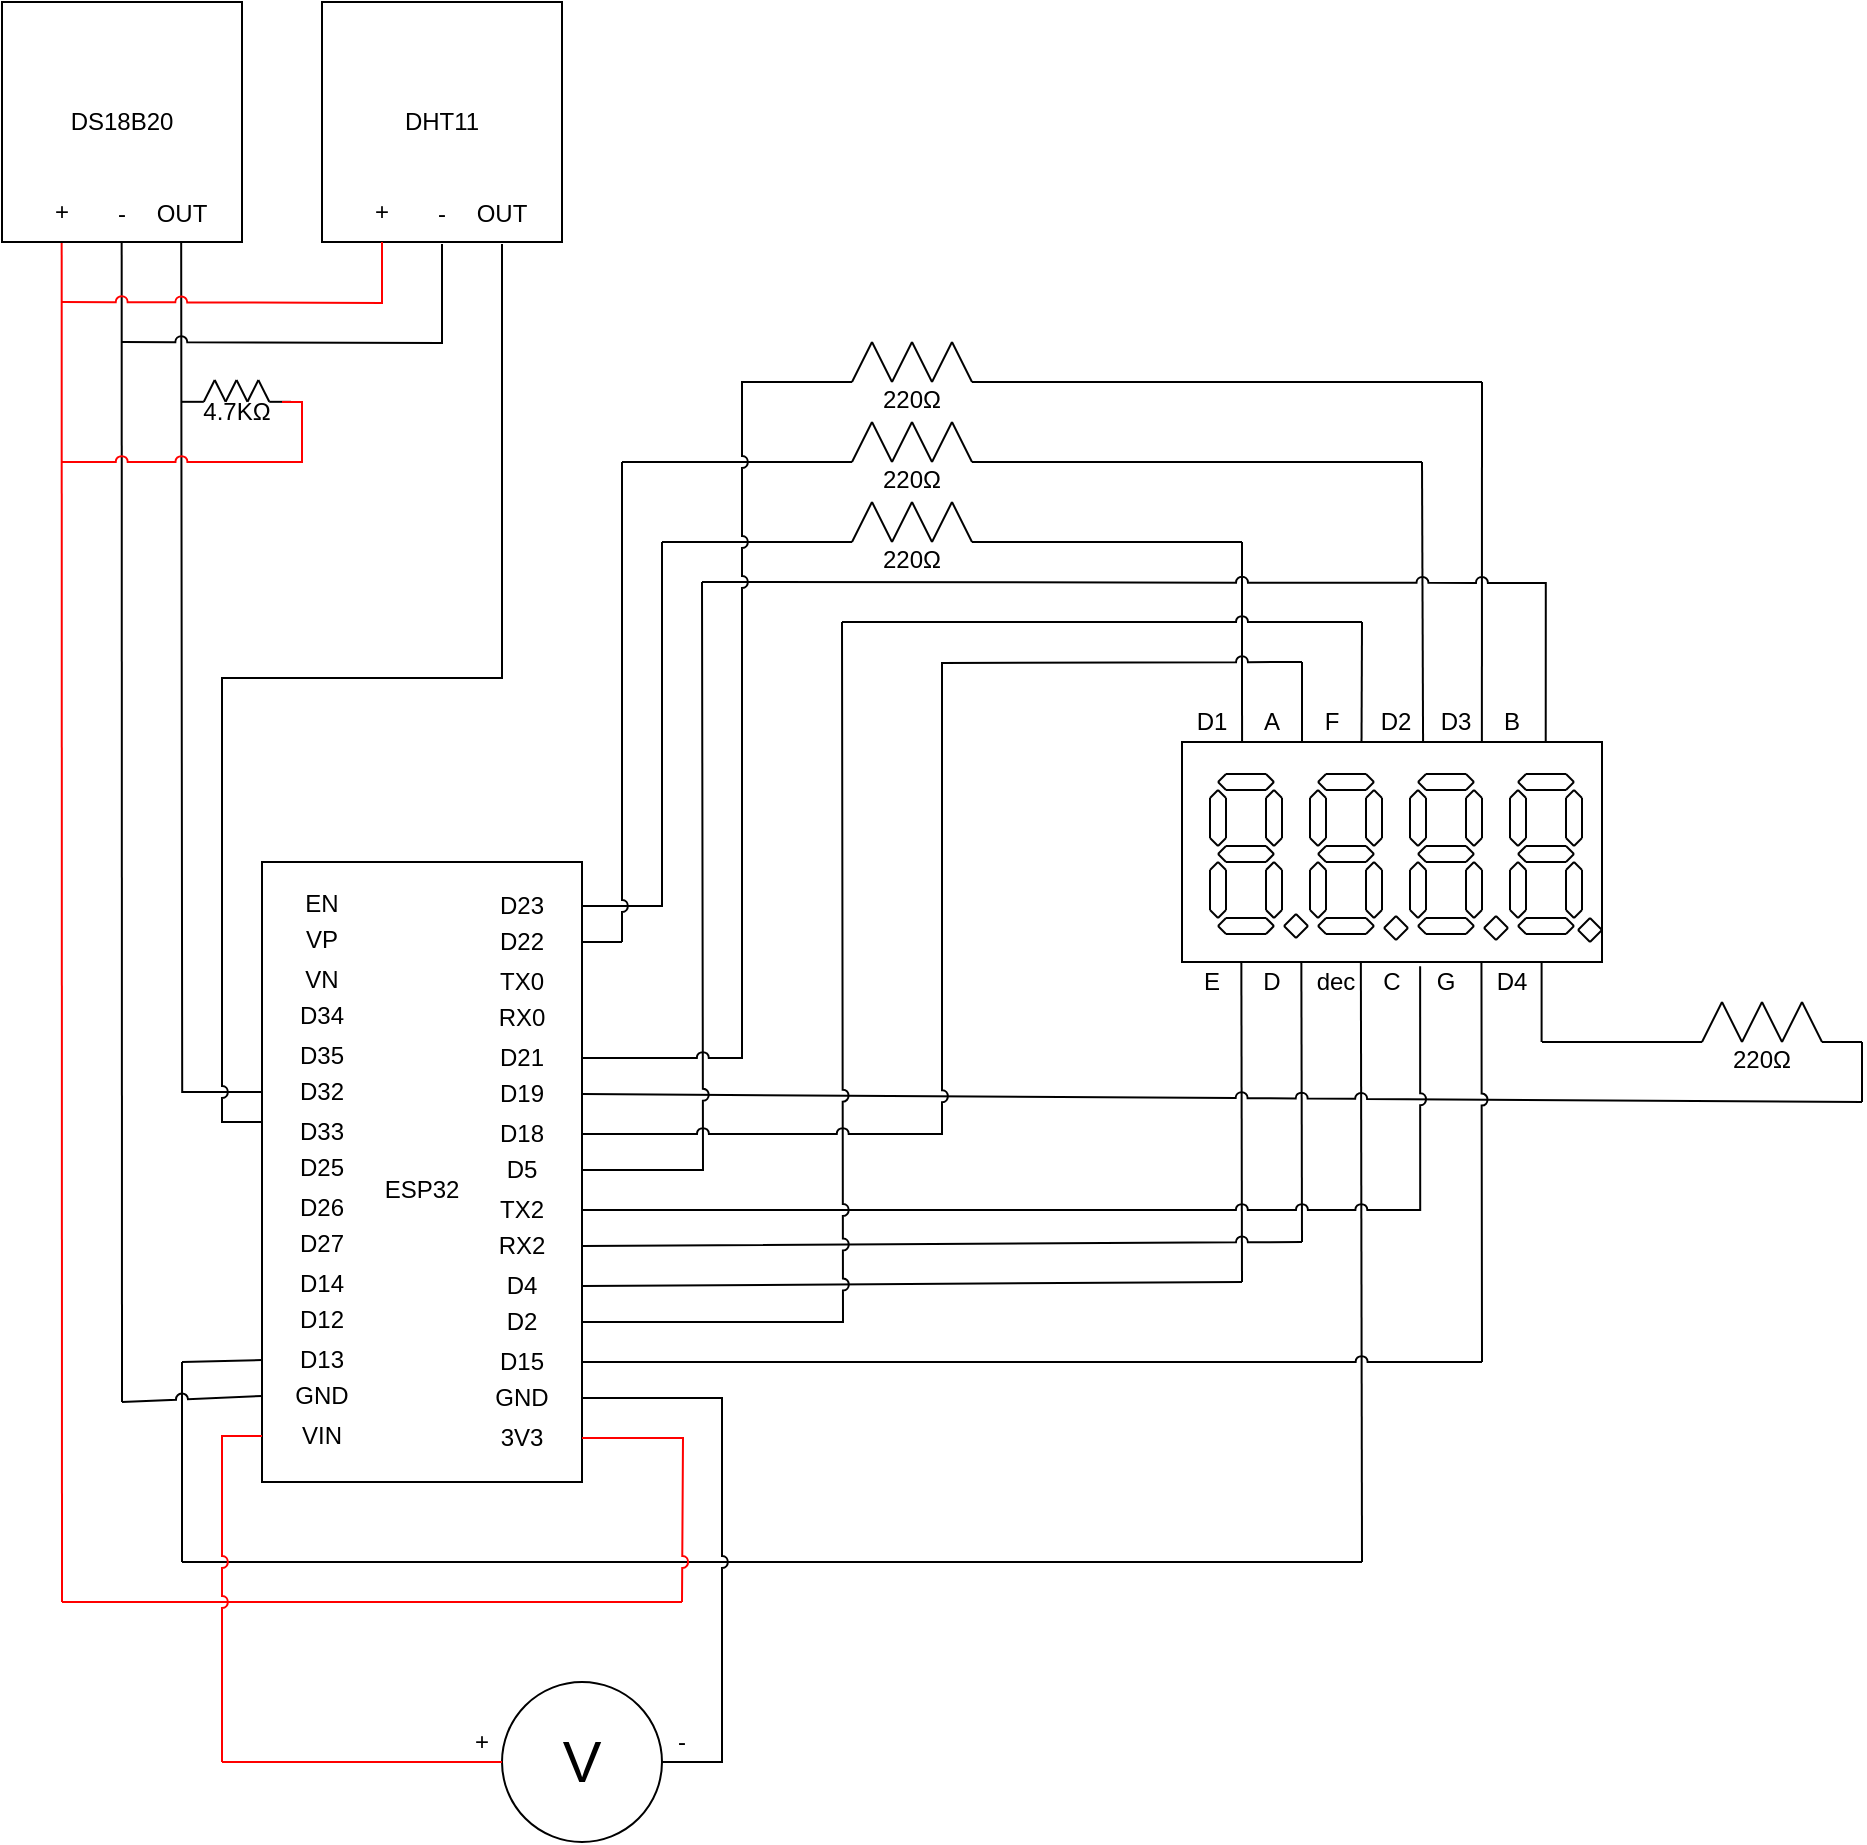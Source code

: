 <mxfile version="27.0.2">
  <diagram name="Page-1" id="trTxQvVM1MuwvBRWhg9D">
    <mxGraphModel dx="706" dy="632" grid="1" gridSize="10" guides="1" tooltips="1" connect="1" arrows="1" fold="1" page="1" pageScale="1" pageWidth="850" pageHeight="1100" math="0" shadow="0">
      <root>
        <mxCell id="0" />
        <mxCell id="1" parent="0" />
        <mxCell id="VccjVxZ1QOEAnE4NQ08W-267" value="" style="rounded=0;whiteSpace=wrap;html=1;" parent="1" vertex="1">
          <mxGeometry x="610" y="520" width="210" height="110" as="geometry" />
        </mxCell>
        <mxCell id="VccjVxZ1QOEAnE4NQ08W-270" value="" style="group" parent="1" vertex="1" connectable="0">
          <mxGeometry x="724" y="536" width="36" height="80" as="geometry" />
        </mxCell>
        <mxCell id="VccjVxZ1QOEAnE4NQ08W-271" value="" style="endArrow=none;html=1;rounded=0;" parent="VccjVxZ1QOEAnE4NQ08W-270" edge="1">
          <mxGeometry width="50" height="50" relative="1" as="geometry">
            <mxPoint x="8" as="sourcePoint" />
            <mxPoint x="28" as="targetPoint" />
          </mxGeometry>
        </mxCell>
        <mxCell id="VccjVxZ1QOEAnE4NQ08W-272" value="" style="endArrow=none;html=1;rounded=0;" parent="VccjVxZ1QOEAnE4NQ08W-270" edge="1">
          <mxGeometry width="50" height="50" relative="1" as="geometry">
            <mxPoint x="8" y="8" as="sourcePoint" />
            <mxPoint x="28" y="8" as="targetPoint" />
          </mxGeometry>
        </mxCell>
        <mxCell id="VccjVxZ1QOEAnE4NQ08W-273" value="" style="endArrow=none;html=1;rounded=0;" parent="VccjVxZ1QOEAnE4NQ08W-270" edge="1">
          <mxGeometry width="50" height="50" relative="1" as="geometry">
            <mxPoint x="32" y="4" as="sourcePoint" />
            <mxPoint x="28" y="8" as="targetPoint" />
          </mxGeometry>
        </mxCell>
        <mxCell id="VccjVxZ1QOEAnE4NQ08W-274" value="" style="endArrow=none;html=1;rounded=0;" parent="VccjVxZ1QOEAnE4NQ08W-270" edge="1">
          <mxGeometry width="50" height="50" relative="1" as="geometry">
            <mxPoint x="32" y="4" as="sourcePoint" />
            <mxPoint x="28" as="targetPoint" />
          </mxGeometry>
        </mxCell>
        <mxCell id="VccjVxZ1QOEAnE4NQ08W-275" value="" style="endArrow=none;html=1;rounded=0;" parent="VccjVxZ1QOEAnE4NQ08W-270" edge="1">
          <mxGeometry width="50" height="50" relative="1" as="geometry">
            <mxPoint x="8" y="8" as="sourcePoint" />
            <mxPoint x="4" y="4" as="targetPoint" />
          </mxGeometry>
        </mxCell>
        <mxCell id="VccjVxZ1QOEAnE4NQ08W-276" value="" style="endArrow=none;html=1;rounded=0;" parent="VccjVxZ1QOEAnE4NQ08W-270" edge="1">
          <mxGeometry width="50" height="50" relative="1" as="geometry">
            <mxPoint x="8" as="sourcePoint" />
            <mxPoint x="4" y="4" as="targetPoint" />
          </mxGeometry>
        </mxCell>
        <mxCell id="VccjVxZ1QOEAnE4NQ08W-277" value="" style="endArrow=none;html=1;rounded=0;" parent="VccjVxZ1QOEAnE4NQ08W-270" edge="1">
          <mxGeometry width="50" height="50" relative="1" as="geometry">
            <mxPoint x="32" y="8" as="sourcePoint" />
            <mxPoint x="36" y="12" as="targetPoint" />
          </mxGeometry>
        </mxCell>
        <mxCell id="VccjVxZ1QOEAnE4NQ08W-278" value="" style="endArrow=none;html=1;rounded=0;" parent="VccjVxZ1QOEAnE4NQ08W-270" edge="1">
          <mxGeometry width="50" height="50" relative="1" as="geometry">
            <mxPoint x="28" y="12" as="sourcePoint" />
            <mxPoint x="32" y="8" as="targetPoint" />
          </mxGeometry>
        </mxCell>
        <mxCell id="VccjVxZ1QOEAnE4NQ08W-279" value="" style="endArrow=none;html=1;rounded=0;" parent="VccjVxZ1QOEAnE4NQ08W-270" edge="1">
          <mxGeometry width="50" height="50" relative="1" as="geometry">
            <mxPoint x="28" y="32" as="sourcePoint" />
            <mxPoint x="28" y="12" as="targetPoint" />
          </mxGeometry>
        </mxCell>
        <mxCell id="VccjVxZ1QOEAnE4NQ08W-280" value="" style="endArrow=none;html=1;rounded=0;" parent="VccjVxZ1QOEAnE4NQ08W-270" edge="1">
          <mxGeometry width="50" height="50" relative="1" as="geometry">
            <mxPoint x="28" y="32" as="sourcePoint" />
            <mxPoint x="32" y="36" as="targetPoint" />
          </mxGeometry>
        </mxCell>
        <mxCell id="VccjVxZ1QOEAnE4NQ08W-281" value="" style="endArrow=none;html=1;rounded=0;" parent="VccjVxZ1QOEAnE4NQ08W-270" edge="1">
          <mxGeometry width="50" height="50" relative="1" as="geometry">
            <mxPoint x="32" y="36" as="sourcePoint" />
            <mxPoint x="36" y="32" as="targetPoint" />
          </mxGeometry>
        </mxCell>
        <mxCell id="VccjVxZ1QOEAnE4NQ08W-282" value="" style="endArrow=none;html=1;rounded=0;" parent="VccjVxZ1QOEAnE4NQ08W-270" edge="1">
          <mxGeometry width="50" height="50" relative="1" as="geometry">
            <mxPoint x="36" y="32" as="sourcePoint" />
            <mxPoint x="36" y="12" as="targetPoint" />
          </mxGeometry>
        </mxCell>
        <mxCell id="VccjVxZ1QOEAnE4NQ08W-283" value="" style="endArrow=none;html=1;rounded=0;" parent="VccjVxZ1QOEAnE4NQ08W-270" edge="1">
          <mxGeometry width="50" height="50" relative="1" as="geometry">
            <mxPoint x="4" y="8" as="sourcePoint" />
            <mxPoint x="8" y="12" as="targetPoint" />
          </mxGeometry>
        </mxCell>
        <mxCell id="VccjVxZ1QOEAnE4NQ08W-284" value="" style="endArrow=none;html=1;rounded=0;" parent="VccjVxZ1QOEAnE4NQ08W-270" edge="1">
          <mxGeometry width="50" height="50" relative="1" as="geometry">
            <mxPoint y="12" as="sourcePoint" />
            <mxPoint x="4" y="8" as="targetPoint" />
          </mxGeometry>
        </mxCell>
        <mxCell id="VccjVxZ1QOEAnE4NQ08W-285" value="" style="endArrow=none;html=1;rounded=0;" parent="VccjVxZ1QOEAnE4NQ08W-270" edge="1">
          <mxGeometry width="50" height="50" relative="1" as="geometry">
            <mxPoint y="32" as="sourcePoint" />
            <mxPoint y="12" as="targetPoint" />
          </mxGeometry>
        </mxCell>
        <mxCell id="VccjVxZ1QOEAnE4NQ08W-286" value="" style="endArrow=none;html=1;rounded=0;" parent="VccjVxZ1QOEAnE4NQ08W-270" edge="1">
          <mxGeometry width="50" height="50" relative="1" as="geometry">
            <mxPoint y="32" as="sourcePoint" />
            <mxPoint x="4" y="36" as="targetPoint" />
          </mxGeometry>
        </mxCell>
        <mxCell id="VccjVxZ1QOEAnE4NQ08W-287" value="" style="endArrow=none;html=1;rounded=0;" parent="VccjVxZ1QOEAnE4NQ08W-270" edge="1">
          <mxGeometry width="50" height="50" relative="1" as="geometry">
            <mxPoint x="4" y="36" as="sourcePoint" />
            <mxPoint x="8" y="32" as="targetPoint" />
          </mxGeometry>
        </mxCell>
        <mxCell id="VccjVxZ1QOEAnE4NQ08W-288" value="" style="endArrow=none;html=1;rounded=0;" parent="VccjVxZ1QOEAnE4NQ08W-270" edge="1">
          <mxGeometry width="50" height="50" relative="1" as="geometry">
            <mxPoint x="8" y="32" as="sourcePoint" />
            <mxPoint x="8" y="12" as="targetPoint" />
          </mxGeometry>
        </mxCell>
        <mxCell id="VccjVxZ1QOEAnE4NQ08W-289" value="" style="endArrow=none;html=1;rounded=0;" parent="VccjVxZ1QOEAnE4NQ08W-270" edge="1">
          <mxGeometry width="50" height="50" relative="1" as="geometry">
            <mxPoint x="8" y="36" as="sourcePoint" />
            <mxPoint x="28" y="36" as="targetPoint" />
          </mxGeometry>
        </mxCell>
        <mxCell id="VccjVxZ1QOEAnE4NQ08W-290" value="" style="endArrow=none;html=1;rounded=0;" parent="VccjVxZ1QOEAnE4NQ08W-270" edge="1">
          <mxGeometry width="50" height="50" relative="1" as="geometry">
            <mxPoint x="8" y="44" as="sourcePoint" />
            <mxPoint x="28" y="44" as="targetPoint" />
          </mxGeometry>
        </mxCell>
        <mxCell id="VccjVxZ1QOEAnE4NQ08W-291" value="" style="endArrow=none;html=1;rounded=0;" parent="VccjVxZ1QOEAnE4NQ08W-270" edge="1">
          <mxGeometry width="50" height="50" relative="1" as="geometry">
            <mxPoint x="32" y="40" as="sourcePoint" />
            <mxPoint x="28" y="44" as="targetPoint" />
          </mxGeometry>
        </mxCell>
        <mxCell id="VccjVxZ1QOEAnE4NQ08W-292" value="" style="endArrow=none;html=1;rounded=0;" parent="VccjVxZ1QOEAnE4NQ08W-270" edge="1">
          <mxGeometry width="50" height="50" relative="1" as="geometry">
            <mxPoint x="32" y="40" as="sourcePoint" />
            <mxPoint x="28" y="36" as="targetPoint" />
          </mxGeometry>
        </mxCell>
        <mxCell id="VccjVxZ1QOEAnE4NQ08W-293" value="" style="endArrow=none;html=1;rounded=0;" parent="VccjVxZ1QOEAnE4NQ08W-270" edge="1">
          <mxGeometry width="50" height="50" relative="1" as="geometry">
            <mxPoint x="8" y="44" as="sourcePoint" />
            <mxPoint x="4" y="40" as="targetPoint" />
          </mxGeometry>
        </mxCell>
        <mxCell id="VccjVxZ1QOEAnE4NQ08W-294" value="" style="endArrow=none;html=1;rounded=0;" parent="VccjVxZ1QOEAnE4NQ08W-270" edge="1">
          <mxGeometry width="50" height="50" relative="1" as="geometry">
            <mxPoint x="8" y="36" as="sourcePoint" />
            <mxPoint x="4" y="40" as="targetPoint" />
          </mxGeometry>
        </mxCell>
        <mxCell id="VccjVxZ1QOEAnE4NQ08W-295" value="" style="endArrow=none;html=1;rounded=0;" parent="VccjVxZ1QOEAnE4NQ08W-270" edge="1">
          <mxGeometry width="50" height="50" relative="1" as="geometry">
            <mxPoint x="32" y="44" as="sourcePoint" />
            <mxPoint x="36" y="48" as="targetPoint" />
          </mxGeometry>
        </mxCell>
        <mxCell id="VccjVxZ1QOEAnE4NQ08W-296" value="" style="endArrow=none;html=1;rounded=0;" parent="VccjVxZ1QOEAnE4NQ08W-270" edge="1">
          <mxGeometry width="50" height="50" relative="1" as="geometry">
            <mxPoint x="28" y="48" as="sourcePoint" />
            <mxPoint x="32" y="44" as="targetPoint" />
          </mxGeometry>
        </mxCell>
        <mxCell id="VccjVxZ1QOEAnE4NQ08W-297" value="" style="endArrow=none;html=1;rounded=0;" parent="VccjVxZ1QOEAnE4NQ08W-270" edge="1">
          <mxGeometry width="50" height="50" relative="1" as="geometry">
            <mxPoint x="28" y="68" as="sourcePoint" />
            <mxPoint x="28" y="48" as="targetPoint" />
          </mxGeometry>
        </mxCell>
        <mxCell id="VccjVxZ1QOEAnE4NQ08W-298" value="" style="endArrow=none;html=1;rounded=0;" parent="VccjVxZ1QOEAnE4NQ08W-270" edge="1">
          <mxGeometry width="50" height="50" relative="1" as="geometry">
            <mxPoint x="28" y="68" as="sourcePoint" />
            <mxPoint x="32" y="72" as="targetPoint" />
          </mxGeometry>
        </mxCell>
        <mxCell id="VccjVxZ1QOEAnE4NQ08W-299" value="" style="endArrow=none;html=1;rounded=0;" parent="VccjVxZ1QOEAnE4NQ08W-270" edge="1">
          <mxGeometry width="50" height="50" relative="1" as="geometry">
            <mxPoint x="32" y="72" as="sourcePoint" />
            <mxPoint x="36" y="68" as="targetPoint" />
          </mxGeometry>
        </mxCell>
        <mxCell id="VccjVxZ1QOEAnE4NQ08W-300" value="" style="endArrow=none;html=1;rounded=0;" parent="VccjVxZ1QOEAnE4NQ08W-270" edge="1">
          <mxGeometry width="50" height="50" relative="1" as="geometry">
            <mxPoint x="36" y="68" as="sourcePoint" />
            <mxPoint x="36" y="48" as="targetPoint" />
          </mxGeometry>
        </mxCell>
        <mxCell id="VccjVxZ1QOEAnE4NQ08W-301" value="" style="endArrow=none;html=1;rounded=0;" parent="VccjVxZ1QOEAnE4NQ08W-270" edge="1">
          <mxGeometry width="50" height="50" relative="1" as="geometry">
            <mxPoint x="4" y="44" as="sourcePoint" />
            <mxPoint x="8" y="48" as="targetPoint" />
          </mxGeometry>
        </mxCell>
        <mxCell id="VccjVxZ1QOEAnE4NQ08W-302" value="" style="endArrow=none;html=1;rounded=0;" parent="VccjVxZ1QOEAnE4NQ08W-270" edge="1">
          <mxGeometry width="50" height="50" relative="1" as="geometry">
            <mxPoint y="48" as="sourcePoint" />
            <mxPoint x="4" y="44" as="targetPoint" />
          </mxGeometry>
        </mxCell>
        <mxCell id="VccjVxZ1QOEAnE4NQ08W-303" value="" style="endArrow=none;html=1;rounded=0;" parent="VccjVxZ1QOEAnE4NQ08W-270" edge="1">
          <mxGeometry width="50" height="50" relative="1" as="geometry">
            <mxPoint y="68" as="sourcePoint" />
            <mxPoint y="48" as="targetPoint" />
          </mxGeometry>
        </mxCell>
        <mxCell id="VccjVxZ1QOEAnE4NQ08W-304" value="" style="endArrow=none;html=1;rounded=0;" parent="VccjVxZ1QOEAnE4NQ08W-270" edge="1">
          <mxGeometry width="50" height="50" relative="1" as="geometry">
            <mxPoint y="68" as="sourcePoint" />
            <mxPoint x="4" y="72" as="targetPoint" />
          </mxGeometry>
        </mxCell>
        <mxCell id="VccjVxZ1QOEAnE4NQ08W-305" value="" style="endArrow=none;html=1;rounded=0;" parent="VccjVxZ1QOEAnE4NQ08W-270" edge="1">
          <mxGeometry width="50" height="50" relative="1" as="geometry">
            <mxPoint x="4" y="72" as="sourcePoint" />
            <mxPoint x="8" y="68" as="targetPoint" />
          </mxGeometry>
        </mxCell>
        <mxCell id="VccjVxZ1QOEAnE4NQ08W-306" value="" style="endArrow=none;html=1;rounded=0;" parent="VccjVxZ1QOEAnE4NQ08W-270" edge="1">
          <mxGeometry width="50" height="50" relative="1" as="geometry">
            <mxPoint x="8" y="68" as="sourcePoint" />
            <mxPoint x="8" y="48" as="targetPoint" />
          </mxGeometry>
        </mxCell>
        <mxCell id="VccjVxZ1QOEAnE4NQ08W-307" value="" style="endArrow=none;html=1;rounded=0;" parent="VccjVxZ1QOEAnE4NQ08W-270" edge="1">
          <mxGeometry width="50" height="50" relative="1" as="geometry">
            <mxPoint x="8" y="72" as="sourcePoint" />
            <mxPoint x="28" y="72" as="targetPoint" />
          </mxGeometry>
        </mxCell>
        <mxCell id="VccjVxZ1QOEAnE4NQ08W-308" value="" style="endArrow=none;html=1;rounded=0;" parent="VccjVxZ1QOEAnE4NQ08W-270" edge="1">
          <mxGeometry width="50" height="50" relative="1" as="geometry">
            <mxPoint x="8" y="80" as="sourcePoint" />
            <mxPoint x="28" y="80" as="targetPoint" />
          </mxGeometry>
        </mxCell>
        <mxCell id="VccjVxZ1QOEAnE4NQ08W-309" value="" style="endArrow=none;html=1;rounded=0;" parent="VccjVxZ1QOEAnE4NQ08W-270" edge="1">
          <mxGeometry width="50" height="50" relative="1" as="geometry">
            <mxPoint x="32" y="76" as="sourcePoint" />
            <mxPoint x="28" y="80" as="targetPoint" />
          </mxGeometry>
        </mxCell>
        <mxCell id="VccjVxZ1QOEAnE4NQ08W-310" value="" style="endArrow=none;html=1;rounded=0;" parent="VccjVxZ1QOEAnE4NQ08W-270" edge="1">
          <mxGeometry width="50" height="50" relative="1" as="geometry">
            <mxPoint x="32" y="76" as="sourcePoint" />
            <mxPoint x="28" y="72" as="targetPoint" />
          </mxGeometry>
        </mxCell>
        <mxCell id="VccjVxZ1QOEAnE4NQ08W-311" value="" style="endArrow=none;html=1;rounded=0;" parent="VccjVxZ1QOEAnE4NQ08W-270" edge="1">
          <mxGeometry width="50" height="50" relative="1" as="geometry">
            <mxPoint x="8" y="80" as="sourcePoint" />
            <mxPoint x="4" y="76" as="targetPoint" />
          </mxGeometry>
        </mxCell>
        <mxCell id="VccjVxZ1QOEAnE4NQ08W-312" value="" style="endArrow=none;html=1;rounded=0;" parent="VccjVxZ1QOEAnE4NQ08W-270" edge="1">
          <mxGeometry width="50" height="50" relative="1" as="geometry">
            <mxPoint x="8" y="72" as="sourcePoint" />
            <mxPoint x="4" y="76" as="targetPoint" />
          </mxGeometry>
        </mxCell>
        <mxCell id="VccjVxZ1QOEAnE4NQ08W-313" value="" style="group" parent="1" vertex="1" connectable="0">
          <mxGeometry x="774" y="536" width="36" height="80" as="geometry" />
        </mxCell>
        <mxCell id="VccjVxZ1QOEAnE4NQ08W-314" value="" style="endArrow=none;html=1;rounded=0;" parent="VccjVxZ1QOEAnE4NQ08W-313" edge="1">
          <mxGeometry width="50" height="50" relative="1" as="geometry">
            <mxPoint x="8" as="sourcePoint" />
            <mxPoint x="28" as="targetPoint" />
          </mxGeometry>
        </mxCell>
        <mxCell id="VccjVxZ1QOEAnE4NQ08W-315" value="" style="endArrow=none;html=1;rounded=0;" parent="VccjVxZ1QOEAnE4NQ08W-313" edge="1">
          <mxGeometry width="50" height="50" relative="1" as="geometry">
            <mxPoint x="8" y="8" as="sourcePoint" />
            <mxPoint x="28" y="8" as="targetPoint" />
          </mxGeometry>
        </mxCell>
        <mxCell id="VccjVxZ1QOEAnE4NQ08W-316" value="" style="endArrow=none;html=1;rounded=0;" parent="VccjVxZ1QOEAnE4NQ08W-313" edge="1">
          <mxGeometry width="50" height="50" relative="1" as="geometry">
            <mxPoint x="32" y="4" as="sourcePoint" />
            <mxPoint x="28" y="8" as="targetPoint" />
          </mxGeometry>
        </mxCell>
        <mxCell id="VccjVxZ1QOEAnE4NQ08W-317" value="" style="endArrow=none;html=1;rounded=0;" parent="VccjVxZ1QOEAnE4NQ08W-313" edge="1">
          <mxGeometry width="50" height="50" relative="1" as="geometry">
            <mxPoint x="32" y="4" as="sourcePoint" />
            <mxPoint x="28" as="targetPoint" />
          </mxGeometry>
        </mxCell>
        <mxCell id="VccjVxZ1QOEAnE4NQ08W-318" value="" style="endArrow=none;html=1;rounded=0;" parent="VccjVxZ1QOEAnE4NQ08W-313" edge="1">
          <mxGeometry width="50" height="50" relative="1" as="geometry">
            <mxPoint x="8" y="8" as="sourcePoint" />
            <mxPoint x="4" y="4" as="targetPoint" />
          </mxGeometry>
        </mxCell>
        <mxCell id="VccjVxZ1QOEAnE4NQ08W-319" value="" style="endArrow=none;html=1;rounded=0;" parent="VccjVxZ1QOEAnE4NQ08W-313" edge="1">
          <mxGeometry width="50" height="50" relative="1" as="geometry">
            <mxPoint x="8" as="sourcePoint" />
            <mxPoint x="4" y="4" as="targetPoint" />
          </mxGeometry>
        </mxCell>
        <mxCell id="VccjVxZ1QOEAnE4NQ08W-320" value="" style="endArrow=none;html=1;rounded=0;" parent="VccjVxZ1QOEAnE4NQ08W-313" edge="1">
          <mxGeometry width="50" height="50" relative="1" as="geometry">
            <mxPoint x="32" y="8" as="sourcePoint" />
            <mxPoint x="36" y="12" as="targetPoint" />
          </mxGeometry>
        </mxCell>
        <mxCell id="VccjVxZ1QOEAnE4NQ08W-321" value="" style="endArrow=none;html=1;rounded=0;" parent="VccjVxZ1QOEAnE4NQ08W-313" edge="1">
          <mxGeometry width="50" height="50" relative="1" as="geometry">
            <mxPoint x="28" y="12" as="sourcePoint" />
            <mxPoint x="32" y="8" as="targetPoint" />
          </mxGeometry>
        </mxCell>
        <mxCell id="VccjVxZ1QOEAnE4NQ08W-322" value="" style="endArrow=none;html=1;rounded=0;" parent="VccjVxZ1QOEAnE4NQ08W-313" edge="1">
          <mxGeometry width="50" height="50" relative="1" as="geometry">
            <mxPoint x="28" y="32" as="sourcePoint" />
            <mxPoint x="28" y="12" as="targetPoint" />
          </mxGeometry>
        </mxCell>
        <mxCell id="VccjVxZ1QOEAnE4NQ08W-323" value="" style="endArrow=none;html=1;rounded=0;" parent="VccjVxZ1QOEAnE4NQ08W-313" edge="1">
          <mxGeometry width="50" height="50" relative="1" as="geometry">
            <mxPoint x="28" y="32" as="sourcePoint" />
            <mxPoint x="32" y="36" as="targetPoint" />
          </mxGeometry>
        </mxCell>
        <mxCell id="VccjVxZ1QOEAnE4NQ08W-324" value="" style="endArrow=none;html=1;rounded=0;" parent="VccjVxZ1QOEAnE4NQ08W-313" edge="1">
          <mxGeometry width="50" height="50" relative="1" as="geometry">
            <mxPoint x="32" y="36" as="sourcePoint" />
            <mxPoint x="36" y="32" as="targetPoint" />
          </mxGeometry>
        </mxCell>
        <mxCell id="VccjVxZ1QOEAnE4NQ08W-325" value="" style="endArrow=none;html=1;rounded=0;" parent="VccjVxZ1QOEAnE4NQ08W-313" edge="1">
          <mxGeometry width="50" height="50" relative="1" as="geometry">
            <mxPoint x="36" y="32" as="sourcePoint" />
            <mxPoint x="36" y="12" as="targetPoint" />
          </mxGeometry>
        </mxCell>
        <mxCell id="VccjVxZ1QOEAnE4NQ08W-326" value="" style="endArrow=none;html=1;rounded=0;" parent="VccjVxZ1QOEAnE4NQ08W-313" edge="1">
          <mxGeometry width="50" height="50" relative="1" as="geometry">
            <mxPoint x="4" y="8" as="sourcePoint" />
            <mxPoint x="8" y="12" as="targetPoint" />
          </mxGeometry>
        </mxCell>
        <mxCell id="VccjVxZ1QOEAnE4NQ08W-327" value="" style="endArrow=none;html=1;rounded=0;" parent="VccjVxZ1QOEAnE4NQ08W-313" edge="1">
          <mxGeometry width="50" height="50" relative="1" as="geometry">
            <mxPoint y="12" as="sourcePoint" />
            <mxPoint x="4" y="8" as="targetPoint" />
          </mxGeometry>
        </mxCell>
        <mxCell id="VccjVxZ1QOEAnE4NQ08W-328" value="" style="endArrow=none;html=1;rounded=0;" parent="VccjVxZ1QOEAnE4NQ08W-313" edge="1">
          <mxGeometry width="50" height="50" relative="1" as="geometry">
            <mxPoint y="32" as="sourcePoint" />
            <mxPoint y="12" as="targetPoint" />
          </mxGeometry>
        </mxCell>
        <mxCell id="VccjVxZ1QOEAnE4NQ08W-329" value="" style="endArrow=none;html=1;rounded=0;" parent="VccjVxZ1QOEAnE4NQ08W-313" edge="1">
          <mxGeometry width="50" height="50" relative="1" as="geometry">
            <mxPoint y="32" as="sourcePoint" />
            <mxPoint x="4" y="36" as="targetPoint" />
          </mxGeometry>
        </mxCell>
        <mxCell id="VccjVxZ1QOEAnE4NQ08W-330" value="" style="endArrow=none;html=1;rounded=0;" parent="VccjVxZ1QOEAnE4NQ08W-313" edge="1">
          <mxGeometry width="50" height="50" relative="1" as="geometry">
            <mxPoint x="4" y="36" as="sourcePoint" />
            <mxPoint x="8" y="32" as="targetPoint" />
          </mxGeometry>
        </mxCell>
        <mxCell id="VccjVxZ1QOEAnE4NQ08W-331" value="" style="endArrow=none;html=1;rounded=0;" parent="VccjVxZ1QOEAnE4NQ08W-313" edge="1">
          <mxGeometry width="50" height="50" relative="1" as="geometry">
            <mxPoint x="8" y="32" as="sourcePoint" />
            <mxPoint x="8" y="12" as="targetPoint" />
          </mxGeometry>
        </mxCell>
        <mxCell id="VccjVxZ1QOEAnE4NQ08W-332" value="" style="endArrow=none;html=1;rounded=0;" parent="VccjVxZ1QOEAnE4NQ08W-313" edge="1">
          <mxGeometry width="50" height="50" relative="1" as="geometry">
            <mxPoint x="8" y="36" as="sourcePoint" />
            <mxPoint x="28" y="36" as="targetPoint" />
          </mxGeometry>
        </mxCell>
        <mxCell id="VccjVxZ1QOEAnE4NQ08W-333" value="" style="endArrow=none;html=1;rounded=0;" parent="VccjVxZ1QOEAnE4NQ08W-313" edge="1">
          <mxGeometry width="50" height="50" relative="1" as="geometry">
            <mxPoint x="8" y="44" as="sourcePoint" />
            <mxPoint x="28" y="44" as="targetPoint" />
          </mxGeometry>
        </mxCell>
        <mxCell id="VccjVxZ1QOEAnE4NQ08W-334" value="" style="endArrow=none;html=1;rounded=0;" parent="VccjVxZ1QOEAnE4NQ08W-313" edge="1">
          <mxGeometry width="50" height="50" relative="1" as="geometry">
            <mxPoint x="32" y="40" as="sourcePoint" />
            <mxPoint x="28" y="44" as="targetPoint" />
          </mxGeometry>
        </mxCell>
        <mxCell id="VccjVxZ1QOEAnE4NQ08W-335" value="" style="endArrow=none;html=1;rounded=0;" parent="VccjVxZ1QOEAnE4NQ08W-313" edge="1">
          <mxGeometry width="50" height="50" relative="1" as="geometry">
            <mxPoint x="32" y="40" as="sourcePoint" />
            <mxPoint x="28" y="36" as="targetPoint" />
          </mxGeometry>
        </mxCell>
        <mxCell id="VccjVxZ1QOEAnE4NQ08W-336" value="" style="endArrow=none;html=1;rounded=0;" parent="VccjVxZ1QOEAnE4NQ08W-313" edge="1">
          <mxGeometry width="50" height="50" relative="1" as="geometry">
            <mxPoint x="8" y="44" as="sourcePoint" />
            <mxPoint x="4" y="40" as="targetPoint" />
          </mxGeometry>
        </mxCell>
        <mxCell id="VccjVxZ1QOEAnE4NQ08W-337" value="" style="endArrow=none;html=1;rounded=0;" parent="VccjVxZ1QOEAnE4NQ08W-313" edge="1">
          <mxGeometry width="50" height="50" relative="1" as="geometry">
            <mxPoint x="8" y="36" as="sourcePoint" />
            <mxPoint x="4" y="40" as="targetPoint" />
          </mxGeometry>
        </mxCell>
        <mxCell id="VccjVxZ1QOEAnE4NQ08W-338" value="" style="endArrow=none;html=1;rounded=0;" parent="VccjVxZ1QOEAnE4NQ08W-313" edge="1">
          <mxGeometry width="50" height="50" relative="1" as="geometry">
            <mxPoint x="32" y="44" as="sourcePoint" />
            <mxPoint x="36" y="48" as="targetPoint" />
          </mxGeometry>
        </mxCell>
        <mxCell id="VccjVxZ1QOEAnE4NQ08W-339" value="" style="endArrow=none;html=1;rounded=0;" parent="VccjVxZ1QOEAnE4NQ08W-313" edge="1">
          <mxGeometry width="50" height="50" relative="1" as="geometry">
            <mxPoint x="28" y="48" as="sourcePoint" />
            <mxPoint x="32" y="44" as="targetPoint" />
          </mxGeometry>
        </mxCell>
        <mxCell id="VccjVxZ1QOEAnE4NQ08W-340" value="" style="endArrow=none;html=1;rounded=0;" parent="VccjVxZ1QOEAnE4NQ08W-313" edge="1">
          <mxGeometry width="50" height="50" relative="1" as="geometry">
            <mxPoint x="28" y="68" as="sourcePoint" />
            <mxPoint x="28" y="48" as="targetPoint" />
          </mxGeometry>
        </mxCell>
        <mxCell id="VccjVxZ1QOEAnE4NQ08W-341" value="" style="endArrow=none;html=1;rounded=0;" parent="VccjVxZ1QOEAnE4NQ08W-313" edge="1">
          <mxGeometry width="50" height="50" relative="1" as="geometry">
            <mxPoint x="28" y="68" as="sourcePoint" />
            <mxPoint x="32" y="72" as="targetPoint" />
          </mxGeometry>
        </mxCell>
        <mxCell id="VccjVxZ1QOEAnE4NQ08W-342" value="" style="endArrow=none;html=1;rounded=0;" parent="VccjVxZ1QOEAnE4NQ08W-313" edge="1">
          <mxGeometry width="50" height="50" relative="1" as="geometry">
            <mxPoint x="32" y="72" as="sourcePoint" />
            <mxPoint x="36" y="68" as="targetPoint" />
          </mxGeometry>
        </mxCell>
        <mxCell id="VccjVxZ1QOEAnE4NQ08W-343" value="" style="endArrow=none;html=1;rounded=0;" parent="VccjVxZ1QOEAnE4NQ08W-313" edge="1">
          <mxGeometry width="50" height="50" relative="1" as="geometry">
            <mxPoint x="36" y="68" as="sourcePoint" />
            <mxPoint x="36" y="48" as="targetPoint" />
          </mxGeometry>
        </mxCell>
        <mxCell id="VccjVxZ1QOEAnE4NQ08W-344" value="" style="endArrow=none;html=1;rounded=0;" parent="VccjVxZ1QOEAnE4NQ08W-313" edge="1">
          <mxGeometry width="50" height="50" relative="1" as="geometry">
            <mxPoint x="4" y="44" as="sourcePoint" />
            <mxPoint x="8" y="48" as="targetPoint" />
          </mxGeometry>
        </mxCell>
        <mxCell id="VccjVxZ1QOEAnE4NQ08W-345" value="" style="endArrow=none;html=1;rounded=0;" parent="VccjVxZ1QOEAnE4NQ08W-313" edge="1">
          <mxGeometry width="50" height="50" relative="1" as="geometry">
            <mxPoint y="48" as="sourcePoint" />
            <mxPoint x="4" y="44" as="targetPoint" />
          </mxGeometry>
        </mxCell>
        <mxCell id="VccjVxZ1QOEAnE4NQ08W-346" value="" style="endArrow=none;html=1;rounded=0;" parent="VccjVxZ1QOEAnE4NQ08W-313" edge="1">
          <mxGeometry width="50" height="50" relative="1" as="geometry">
            <mxPoint y="68" as="sourcePoint" />
            <mxPoint y="48" as="targetPoint" />
          </mxGeometry>
        </mxCell>
        <mxCell id="VccjVxZ1QOEAnE4NQ08W-347" value="" style="endArrow=none;html=1;rounded=0;" parent="VccjVxZ1QOEAnE4NQ08W-313" edge="1">
          <mxGeometry width="50" height="50" relative="1" as="geometry">
            <mxPoint y="68" as="sourcePoint" />
            <mxPoint x="4" y="72" as="targetPoint" />
          </mxGeometry>
        </mxCell>
        <mxCell id="VccjVxZ1QOEAnE4NQ08W-348" value="" style="endArrow=none;html=1;rounded=0;" parent="VccjVxZ1QOEAnE4NQ08W-313" edge="1">
          <mxGeometry width="50" height="50" relative="1" as="geometry">
            <mxPoint x="4" y="72" as="sourcePoint" />
            <mxPoint x="8" y="68" as="targetPoint" />
          </mxGeometry>
        </mxCell>
        <mxCell id="VccjVxZ1QOEAnE4NQ08W-349" value="" style="endArrow=none;html=1;rounded=0;" parent="VccjVxZ1QOEAnE4NQ08W-313" edge="1">
          <mxGeometry width="50" height="50" relative="1" as="geometry">
            <mxPoint x="8" y="68" as="sourcePoint" />
            <mxPoint x="8" y="48" as="targetPoint" />
          </mxGeometry>
        </mxCell>
        <mxCell id="VccjVxZ1QOEAnE4NQ08W-350" value="" style="endArrow=none;html=1;rounded=0;" parent="VccjVxZ1QOEAnE4NQ08W-313" edge="1">
          <mxGeometry width="50" height="50" relative="1" as="geometry">
            <mxPoint x="8" y="72" as="sourcePoint" />
            <mxPoint x="28" y="72" as="targetPoint" />
          </mxGeometry>
        </mxCell>
        <mxCell id="VccjVxZ1QOEAnE4NQ08W-351" value="" style="endArrow=none;html=1;rounded=0;" parent="VccjVxZ1QOEAnE4NQ08W-313" edge="1">
          <mxGeometry width="50" height="50" relative="1" as="geometry">
            <mxPoint x="8" y="80" as="sourcePoint" />
            <mxPoint x="28" y="80" as="targetPoint" />
          </mxGeometry>
        </mxCell>
        <mxCell id="VccjVxZ1QOEAnE4NQ08W-352" value="" style="endArrow=none;html=1;rounded=0;" parent="VccjVxZ1QOEAnE4NQ08W-313" edge="1">
          <mxGeometry width="50" height="50" relative="1" as="geometry">
            <mxPoint x="32" y="76" as="sourcePoint" />
            <mxPoint x="28" y="80" as="targetPoint" />
          </mxGeometry>
        </mxCell>
        <mxCell id="VccjVxZ1QOEAnE4NQ08W-353" value="" style="endArrow=none;html=1;rounded=0;" parent="VccjVxZ1QOEAnE4NQ08W-313" edge="1">
          <mxGeometry width="50" height="50" relative="1" as="geometry">
            <mxPoint x="32" y="76" as="sourcePoint" />
            <mxPoint x="28" y="72" as="targetPoint" />
          </mxGeometry>
        </mxCell>
        <mxCell id="VccjVxZ1QOEAnE4NQ08W-354" value="" style="endArrow=none;html=1;rounded=0;" parent="VccjVxZ1QOEAnE4NQ08W-313" edge="1">
          <mxGeometry width="50" height="50" relative="1" as="geometry">
            <mxPoint x="8" y="80" as="sourcePoint" />
            <mxPoint x="4" y="76" as="targetPoint" />
          </mxGeometry>
        </mxCell>
        <mxCell id="VccjVxZ1QOEAnE4NQ08W-355" value="" style="endArrow=none;html=1;rounded=0;" parent="VccjVxZ1QOEAnE4NQ08W-313" edge="1">
          <mxGeometry width="50" height="50" relative="1" as="geometry">
            <mxPoint x="8" y="72" as="sourcePoint" />
            <mxPoint x="4" y="76" as="targetPoint" />
          </mxGeometry>
        </mxCell>
        <mxCell id="VccjVxZ1QOEAnE4NQ08W-356" value="" style="group" parent="1" vertex="1" connectable="0">
          <mxGeometry x="624" y="536" width="36" height="80" as="geometry" />
        </mxCell>
        <mxCell id="VccjVxZ1QOEAnE4NQ08W-357" value="" style="endArrow=none;html=1;rounded=0;" parent="VccjVxZ1QOEAnE4NQ08W-356" edge="1">
          <mxGeometry width="50" height="50" relative="1" as="geometry">
            <mxPoint x="8" as="sourcePoint" />
            <mxPoint x="28" as="targetPoint" />
          </mxGeometry>
        </mxCell>
        <mxCell id="VccjVxZ1QOEAnE4NQ08W-358" value="" style="endArrow=none;html=1;rounded=0;" parent="VccjVxZ1QOEAnE4NQ08W-356" edge="1">
          <mxGeometry width="50" height="50" relative="1" as="geometry">
            <mxPoint x="8" y="8" as="sourcePoint" />
            <mxPoint x="28" y="8" as="targetPoint" />
          </mxGeometry>
        </mxCell>
        <mxCell id="VccjVxZ1QOEAnE4NQ08W-359" value="" style="endArrow=none;html=1;rounded=0;" parent="VccjVxZ1QOEAnE4NQ08W-356" edge="1">
          <mxGeometry width="50" height="50" relative="1" as="geometry">
            <mxPoint x="32" y="4" as="sourcePoint" />
            <mxPoint x="28" y="8" as="targetPoint" />
          </mxGeometry>
        </mxCell>
        <mxCell id="VccjVxZ1QOEAnE4NQ08W-360" value="" style="endArrow=none;html=1;rounded=0;" parent="VccjVxZ1QOEAnE4NQ08W-356" edge="1">
          <mxGeometry width="50" height="50" relative="1" as="geometry">
            <mxPoint x="32" y="4" as="sourcePoint" />
            <mxPoint x="28" as="targetPoint" />
          </mxGeometry>
        </mxCell>
        <mxCell id="VccjVxZ1QOEAnE4NQ08W-361" value="" style="endArrow=none;html=1;rounded=0;" parent="VccjVxZ1QOEAnE4NQ08W-356" edge="1">
          <mxGeometry width="50" height="50" relative="1" as="geometry">
            <mxPoint x="8" y="8" as="sourcePoint" />
            <mxPoint x="4" y="4" as="targetPoint" />
          </mxGeometry>
        </mxCell>
        <mxCell id="VccjVxZ1QOEAnE4NQ08W-362" value="" style="endArrow=none;html=1;rounded=0;" parent="VccjVxZ1QOEAnE4NQ08W-356" edge="1">
          <mxGeometry width="50" height="50" relative="1" as="geometry">
            <mxPoint x="8" as="sourcePoint" />
            <mxPoint x="4" y="4" as="targetPoint" />
          </mxGeometry>
        </mxCell>
        <mxCell id="VccjVxZ1QOEAnE4NQ08W-363" value="" style="endArrow=none;html=1;rounded=0;" parent="VccjVxZ1QOEAnE4NQ08W-356" edge="1">
          <mxGeometry width="50" height="50" relative="1" as="geometry">
            <mxPoint x="32" y="8" as="sourcePoint" />
            <mxPoint x="36" y="12" as="targetPoint" />
          </mxGeometry>
        </mxCell>
        <mxCell id="VccjVxZ1QOEAnE4NQ08W-364" value="" style="endArrow=none;html=1;rounded=0;" parent="VccjVxZ1QOEAnE4NQ08W-356" edge="1">
          <mxGeometry width="50" height="50" relative="1" as="geometry">
            <mxPoint x="28" y="12" as="sourcePoint" />
            <mxPoint x="32" y="8" as="targetPoint" />
          </mxGeometry>
        </mxCell>
        <mxCell id="VccjVxZ1QOEAnE4NQ08W-365" value="" style="endArrow=none;html=1;rounded=0;" parent="VccjVxZ1QOEAnE4NQ08W-356" edge="1">
          <mxGeometry width="50" height="50" relative="1" as="geometry">
            <mxPoint x="28" y="32" as="sourcePoint" />
            <mxPoint x="28" y="12" as="targetPoint" />
          </mxGeometry>
        </mxCell>
        <mxCell id="VccjVxZ1QOEAnE4NQ08W-366" value="" style="endArrow=none;html=1;rounded=0;" parent="VccjVxZ1QOEAnE4NQ08W-356" edge="1">
          <mxGeometry width="50" height="50" relative="1" as="geometry">
            <mxPoint x="28" y="32" as="sourcePoint" />
            <mxPoint x="32" y="36" as="targetPoint" />
          </mxGeometry>
        </mxCell>
        <mxCell id="VccjVxZ1QOEAnE4NQ08W-367" value="" style="endArrow=none;html=1;rounded=0;" parent="VccjVxZ1QOEAnE4NQ08W-356" edge="1">
          <mxGeometry width="50" height="50" relative="1" as="geometry">
            <mxPoint x="32" y="36" as="sourcePoint" />
            <mxPoint x="36" y="32" as="targetPoint" />
          </mxGeometry>
        </mxCell>
        <mxCell id="VccjVxZ1QOEAnE4NQ08W-368" value="" style="endArrow=none;html=1;rounded=0;" parent="VccjVxZ1QOEAnE4NQ08W-356" edge="1">
          <mxGeometry width="50" height="50" relative="1" as="geometry">
            <mxPoint x="36" y="32" as="sourcePoint" />
            <mxPoint x="36" y="12" as="targetPoint" />
          </mxGeometry>
        </mxCell>
        <mxCell id="VccjVxZ1QOEAnE4NQ08W-369" value="" style="endArrow=none;html=1;rounded=0;" parent="VccjVxZ1QOEAnE4NQ08W-356" edge="1">
          <mxGeometry width="50" height="50" relative="1" as="geometry">
            <mxPoint x="4" y="8" as="sourcePoint" />
            <mxPoint x="8" y="12" as="targetPoint" />
          </mxGeometry>
        </mxCell>
        <mxCell id="VccjVxZ1QOEAnE4NQ08W-370" value="" style="endArrow=none;html=1;rounded=0;" parent="VccjVxZ1QOEAnE4NQ08W-356" edge="1">
          <mxGeometry width="50" height="50" relative="1" as="geometry">
            <mxPoint y="12" as="sourcePoint" />
            <mxPoint x="4" y="8" as="targetPoint" />
          </mxGeometry>
        </mxCell>
        <mxCell id="VccjVxZ1QOEAnE4NQ08W-371" value="" style="endArrow=none;html=1;rounded=0;" parent="VccjVxZ1QOEAnE4NQ08W-356" edge="1">
          <mxGeometry width="50" height="50" relative="1" as="geometry">
            <mxPoint y="32" as="sourcePoint" />
            <mxPoint y="12" as="targetPoint" />
          </mxGeometry>
        </mxCell>
        <mxCell id="VccjVxZ1QOEAnE4NQ08W-372" value="" style="endArrow=none;html=1;rounded=0;" parent="VccjVxZ1QOEAnE4NQ08W-356" edge="1">
          <mxGeometry width="50" height="50" relative="1" as="geometry">
            <mxPoint y="32" as="sourcePoint" />
            <mxPoint x="4" y="36" as="targetPoint" />
          </mxGeometry>
        </mxCell>
        <mxCell id="VccjVxZ1QOEAnE4NQ08W-373" value="" style="endArrow=none;html=1;rounded=0;" parent="VccjVxZ1QOEAnE4NQ08W-356" edge="1">
          <mxGeometry width="50" height="50" relative="1" as="geometry">
            <mxPoint x="4" y="36" as="sourcePoint" />
            <mxPoint x="8" y="32" as="targetPoint" />
          </mxGeometry>
        </mxCell>
        <mxCell id="VccjVxZ1QOEAnE4NQ08W-374" value="" style="endArrow=none;html=1;rounded=0;" parent="VccjVxZ1QOEAnE4NQ08W-356" edge="1">
          <mxGeometry width="50" height="50" relative="1" as="geometry">
            <mxPoint x="8" y="32" as="sourcePoint" />
            <mxPoint x="8" y="12" as="targetPoint" />
          </mxGeometry>
        </mxCell>
        <mxCell id="VccjVxZ1QOEAnE4NQ08W-375" value="" style="endArrow=none;html=1;rounded=0;" parent="VccjVxZ1QOEAnE4NQ08W-356" edge="1">
          <mxGeometry width="50" height="50" relative="1" as="geometry">
            <mxPoint x="8" y="36" as="sourcePoint" />
            <mxPoint x="28" y="36" as="targetPoint" />
          </mxGeometry>
        </mxCell>
        <mxCell id="VccjVxZ1QOEAnE4NQ08W-376" value="" style="endArrow=none;html=1;rounded=0;" parent="VccjVxZ1QOEAnE4NQ08W-356" edge="1">
          <mxGeometry width="50" height="50" relative="1" as="geometry">
            <mxPoint x="8" y="44" as="sourcePoint" />
            <mxPoint x="28" y="44" as="targetPoint" />
          </mxGeometry>
        </mxCell>
        <mxCell id="VccjVxZ1QOEAnE4NQ08W-377" value="" style="endArrow=none;html=1;rounded=0;" parent="VccjVxZ1QOEAnE4NQ08W-356" edge="1">
          <mxGeometry width="50" height="50" relative="1" as="geometry">
            <mxPoint x="32" y="40" as="sourcePoint" />
            <mxPoint x="28" y="44" as="targetPoint" />
          </mxGeometry>
        </mxCell>
        <mxCell id="VccjVxZ1QOEAnE4NQ08W-378" value="" style="endArrow=none;html=1;rounded=0;" parent="VccjVxZ1QOEAnE4NQ08W-356" edge="1">
          <mxGeometry width="50" height="50" relative="1" as="geometry">
            <mxPoint x="32" y="40" as="sourcePoint" />
            <mxPoint x="28" y="36" as="targetPoint" />
          </mxGeometry>
        </mxCell>
        <mxCell id="VccjVxZ1QOEAnE4NQ08W-379" value="" style="endArrow=none;html=1;rounded=0;" parent="VccjVxZ1QOEAnE4NQ08W-356" edge="1">
          <mxGeometry width="50" height="50" relative="1" as="geometry">
            <mxPoint x="8" y="44" as="sourcePoint" />
            <mxPoint x="4" y="40" as="targetPoint" />
          </mxGeometry>
        </mxCell>
        <mxCell id="VccjVxZ1QOEAnE4NQ08W-380" value="" style="endArrow=none;html=1;rounded=0;" parent="VccjVxZ1QOEAnE4NQ08W-356" edge="1">
          <mxGeometry width="50" height="50" relative="1" as="geometry">
            <mxPoint x="8" y="36" as="sourcePoint" />
            <mxPoint x="4" y="40" as="targetPoint" />
          </mxGeometry>
        </mxCell>
        <mxCell id="VccjVxZ1QOEAnE4NQ08W-381" value="" style="endArrow=none;html=1;rounded=0;" parent="VccjVxZ1QOEAnE4NQ08W-356" edge="1">
          <mxGeometry width="50" height="50" relative="1" as="geometry">
            <mxPoint x="32" y="44" as="sourcePoint" />
            <mxPoint x="36" y="48" as="targetPoint" />
          </mxGeometry>
        </mxCell>
        <mxCell id="VccjVxZ1QOEAnE4NQ08W-382" value="" style="endArrow=none;html=1;rounded=0;" parent="VccjVxZ1QOEAnE4NQ08W-356" edge="1">
          <mxGeometry width="50" height="50" relative="1" as="geometry">
            <mxPoint x="28" y="48" as="sourcePoint" />
            <mxPoint x="32" y="44" as="targetPoint" />
          </mxGeometry>
        </mxCell>
        <mxCell id="VccjVxZ1QOEAnE4NQ08W-383" value="" style="endArrow=none;html=1;rounded=0;" parent="VccjVxZ1QOEAnE4NQ08W-356" edge="1">
          <mxGeometry width="50" height="50" relative="1" as="geometry">
            <mxPoint x="28" y="68" as="sourcePoint" />
            <mxPoint x="28" y="48" as="targetPoint" />
          </mxGeometry>
        </mxCell>
        <mxCell id="VccjVxZ1QOEAnE4NQ08W-384" value="" style="endArrow=none;html=1;rounded=0;" parent="VccjVxZ1QOEAnE4NQ08W-356" edge="1">
          <mxGeometry width="50" height="50" relative="1" as="geometry">
            <mxPoint x="28" y="68" as="sourcePoint" />
            <mxPoint x="32" y="72" as="targetPoint" />
          </mxGeometry>
        </mxCell>
        <mxCell id="VccjVxZ1QOEAnE4NQ08W-385" value="" style="endArrow=none;html=1;rounded=0;" parent="VccjVxZ1QOEAnE4NQ08W-356" edge="1">
          <mxGeometry width="50" height="50" relative="1" as="geometry">
            <mxPoint x="32" y="72" as="sourcePoint" />
            <mxPoint x="36" y="68" as="targetPoint" />
          </mxGeometry>
        </mxCell>
        <mxCell id="VccjVxZ1QOEAnE4NQ08W-386" value="" style="endArrow=none;html=1;rounded=0;" parent="VccjVxZ1QOEAnE4NQ08W-356" edge="1">
          <mxGeometry width="50" height="50" relative="1" as="geometry">
            <mxPoint x="36" y="68" as="sourcePoint" />
            <mxPoint x="36" y="48" as="targetPoint" />
          </mxGeometry>
        </mxCell>
        <mxCell id="VccjVxZ1QOEAnE4NQ08W-387" value="" style="endArrow=none;html=1;rounded=0;" parent="VccjVxZ1QOEAnE4NQ08W-356" edge="1">
          <mxGeometry width="50" height="50" relative="1" as="geometry">
            <mxPoint x="4" y="44" as="sourcePoint" />
            <mxPoint x="8" y="48" as="targetPoint" />
          </mxGeometry>
        </mxCell>
        <mxCell id="VccjVxZ1QOEAnE4NQ08W-388" value="" style="endArrow=none;html=1;rounded=0;" parent="VccjVxZ1QOEAnE4NQ08W-356" edge="1">
          <mxGeometry width="50" height="50" relative="1" as="geometry">
            <mxPoint y="48" as="sourcePoint" />
            <mxPoint x="4" y="44" as="targetPoint" />
          </mxGeometry>
        </mxCell>
        <mxCell id="VccjVxZ1QOEAnE4NQ08W-389" value="" style="endArrow=none;html=1;rounded=0;" parent="VccjVxZ1QOEAnE4NQ08W-356" edge="1">
          <mxGeometry width="50" height="50" relative="1" as="geometry">
            <mxPoint y="68" as="sourcePoint" />
            <mxPoint y="48" as="targetPoint" />
          </mxGeometry>
        </mxCell>
        <mxCell id="VccjVxZ1QOEAnE4NQ08W-390" value="" style="endArrow=none;html=1;rounded=0;" parent="VccjVxZ1QOEAnE4NQ08W-356" edge="1">
          <mxGeometry width="50" height="50" relative="1" as="geometry">
            <mxPoint y="68" as="sourcePoint" />
            <mxPoint x="4" y="72" as="targetPoint" />
          </mxGeometry>
        </mxCell>
        <mxCell id="VccjVxZ1QOEAnE4NQ08W-391" value="" style="endArrow=none;html=1;rounded=0;" parent="VccjVxZ1QOEAnE4NQ08W-356" edge="1">
          <mxGeometry width="50" height="50" relative="1" as="geometry">
            <mxPoint x="4" y="72" as="sourcePoint" />
            <mxPoint x="8" y="68" as="targetPoint" />
          </mxGeometry>
        </mxCell>
        <mxCell id="VccjVxZ1QOEAnE4NQ08W-392" value="" style="endArrow=none;html=1;rounded=0;" parent="VccjVxZ1QOEAnE4NQ08W-356" edge="1">
          <mxGeometry width="50" height="50" relative="1" as="geometry">
            <mxPoint x="8" y="68" as="sourcePoint" />
            <mxPoint x="8" y="48" as="targetPoint" />
          </mxGeometry>
        </mxCell>
        <mxCell id="VccjVxZ1QOEAnE4NQ08W-393" value="" style="endArrow=none;html=1;rounded=0;" parent="VccjVxZ1QOEAnE4NQ08W-356" edge="1">
          <mxGeometry width="50" height="50" relative="1" as="geometry">
            <mxPoint x="8" y="72" as="sourcePoint" />
            <mxPoint x="28" y="72" as="targetPoint" />
          </mxGeometry>
        </mxCell>
        <mxCell id="VccjVxZ1QOEAnE4NQ08W-394" value="" style="endArrow=none;html=1;rounded=0;" parent="VccjVxZ1QOEAnE4NQ08W-356" edge="1">
          <mxGeometry width="50" height="50" relative="1" as="geometry">
            <mxPoint x="8" y="80" as="sourcePoint" />
            <mxPoint x="28" y="80" as="targetPoint" />
          </mxGeometry>
        </mxCell>
        <mxCell id="VccjVxZ1QOEAnE4NQ08W-395" value="" style="endArrow=none;html=1;rounded=0;" parent="VccjVxZ1QOEAnE4NQ08W-356" edge="1">
          <mxGeometry width="50" height="50" relative="1" as="geometry">
            <mxPoint x="32" y="76" as="sourcePoint" />
            <mxPoint x="28" y="80" as="targetPoint" />
          </mxGeometry>
        </mxCell>
        <mxCell id="VccjVxZ1QOEAnE4NQ08W-396" value="" style="endArrow=none;html=1;rounded=0;" parent="VccjVxZ1QOEAnE4NQ08W-356" edge="1">
          <mxGeometry width="50" height="50" relative="1" as="geometry">
            <mxPoint x="32" y="76" as="sourcePoint" />
            <mxPoint x="28" y="72" as="targetPoint" />
          </mxGeometry>
        </mxCell>
        <mxCell id="VccjVxZ1QOEAnE4NQ08W-397" value="" style="endArrow=none;html=1;rounded=0;" parent="VccjVxZ1QOEAnE4NQ08W-356" edge="1">
          <mxGeometry width="50" height="50" relative="1" as="geometry">
            <mxPoint x="8" y="80" as="sourcePoint" />
            <mxPoint x="4" y="76" as="targetPoint" />
          </mxGeometry>
        </mxCell>
        <mxCell id="VccjVxZ1QOEAnE4NQ08W-398" value="" style="endArrow=none;html=1;rounded=0;" parent="VccjVxZ1QOEAnE4NQ08W-356" edge="1">
          <mxGeometry width="50" height="50" relative="1" as="geometry">
            <mxPoint x="8" y="72" as="sourcePoint" />
            <mxPoint x="4" y="76" as="targetPoint" />
          </mxGeometry>
        </mxCell>
        <mxCell id="VccjVxZ1QOEAnE4NQ08W-399" value="" style="group" parent="1" vertex="1" connectable="0">
          <mxGeometry x="674" y="536" width="36" height="82" as="geometry" />
        </mxCell>
        <mxCell id="VccjVxZ1QOEAnE4NQ08W-400" value="" style="endArrow=none;html=1;rounded=0;" parent="VccjVxZ1QOEAnE4NQ08W-399" edge="1">
          <mxGeometry width="50" height="50" relative="1" as="geometry">
            <mxPoint x="8" as="sourcePoint" />
            <mxPoint x="28" as="targetPoint" />
          </mxGeometry>
        </mxCell>
        <mxCell id="VccjVxZ1QOEAnE4NQ08W-401" value="" style="endArrow=none;html=1;rounded=0;" parent="VccjVxZ1QOEAnE4NQ08W-399" edge="1">
          <mxGeometry width="50" height="50" relative="1" as="geometry">
            <mxPoint x="8" y="8" as="sourcePoint" />
            <mxPoint x="28" y="8" as="targetPoint" />
          </mxGeometry>
        </mxCell>
        <mxCell id="VccjVxZ1QOEAnE4NQ08W-402" value="" style="endArrow=none;html=1;rounded=0;" parent="VccjVxZ1QOEAnE4NQ08W-399" edge="1">
          <mxGeometry width="50" height="50" relative="1" as="geometry">
            <mxPoint x="32" y="4" as="sourcePoint" />
            <mxPoint x="28" y="8" as="targetPoint" />
          </mxGeometry>
        </mxCell>
        <mxCell id="VccjVxZ1QOEAnE4NQ08W-403" value="" style="endArrow=none;html=1;rounded=0;" parent="VccjVxZ1QOEAnE4NQ08W-399" edge="1">
          <mxGeometry width="50" height="50" relative="1" as="geometry">
            <mxPoint x="32" y="4" as="sourcePoint" />
            <mxPoint x="28" as="targetPoint" />
          </mxGeometry>
        </mxCell>
        <mxCell id="VccjVxZ1QOEAnE4NQ08W-404" value="" style="endArrow=none;html=1;rounded=0;" parent="VccjVxZ1QOEAnE4NQ08W-399" edge="1">
          <mxGeometry width="50" height="50" relative="1" as="geometry">
            <mxPoint x="8" y="8" as="sourcePoint" />
            <mxPoint x="4" y="4" as="targetPoint" />
          </mxGeometry>
        </mxCell>
        <mxCell id="VccjVxZ1QOEAnE4NQ08W-405" value="" style="endArrow=none;html=1;rounded=0;" parent="VccjVxZ1QOEAnE4NQ08W-399" edge="1">
          <mxGeometry width="50" height="50" relative="1" as="geometry">
            <mxPoint x="8" as="sourcePoint" />
            <mxPoint x="4" y="4" as="targetPoint" />
          </mxGeometry>
        </mxCell>
        <mxCell id="VccjVxZ1QOEAnE4NQ08W-406" value="" style="endArrow=none;html=1;rounded=0;" parent="VccjVxZ1QOEAnE4NQ08W-399" edge="1">
          <mxGeometry width="50" height="50" relative="1" as="geometry">
            <mxPoint x="32" y="8" as="sourcePoint" />
            <mxPoint x="36" y="12" as="targetPoint" />
          </mxGeometry>
        </mxCell>
        <mxCell id="VccjVxZ1QOEAnE4NQ08W-407" value="" style="endArrow=none;html=1;rounded=0;" parent="VccjVxZ1QOEAnE4NQ08W-399" edge="1">
          <mxGeometry width="50" height="50" relative="1" as="geometry">
            <mxPoint x="28" y="12" as="sourcePoint" />
            <mxPoint x="32" y="8" as="targetPoint" />
          </mxGeometry>
        </mxCell>
        <mxCell id="VccjVxZ1QOEAnE4NQ08W-408" value="" style="endArrow=none;html=1;rounded=0;" parent="VccjVxZ1QOEAnE4NQ08W-399" edge="1">
          <mxGeometry width="50" height="50" relative="1" as="geometry">
            <mxPoint x="28" y="32" as="sourcePoint" />
            <mxPoint x="28" y="12" as="targetPoint" />
          </mxGeometry>
        </mxCell>
        <mxCell id="VccjVxZ1QOEAnE4NQ08W-409" value="" style="endArrow=none;html=1;rounded=0;" parent="VccjVxZ1QOEAnE4NQ08W-399" edge="1">
          <mxGeometry width="50" height="50" relative="1" as="geometry">
            <mxPoint x="28" y="32" as="sourcePoint" />
            <mxPoint x="32" y="36" as="targetPoint" />
          </mxGeometry>
        </mxCell>
        <mxCell id="VccjVxZ1QOEAnE4NQ08W-410" value="" style="endArrow=none;html=1;rounded=0;" parent="VccjVxZ1QOEAnE4NQ08W-399" edge="1">
          <mxGeometry width="50" height="50" relative="1" as="geometry">
            <mxPoint x="32" y="36" as="sourcePoint" />
            <mxPoint x="36" y="32" as="targetPoint" />
          </mxGeometry>
        </mxCell>
        <mxCell id="VccjVxZ1QOEAnE4NQ08W-411" value="" style="endArrow=none;html=1;rounded=0;" parent="VccjVxZ1QOEAnE4NQ08W-399" edge="1">
          <mxGeometry width="50" height="50" relative="1" as="geometry">
            <mxPoint x="36" y="32" as="sourcePoint" />
            <mxPoint x="36" y="12" as="targetPoint" />
          </mxGeometry>
        </mxCell>
        <mxCell id="VccjVxZ1QOEAnE4NQ08W-412" value="" style="endArrow=none;html=1;rounded=0;" parent="VccjVxZ1QOEAnE4NQ08W-399" edge="1">
          <mxGeometry width="50" height="50" relative="1" as="geometry">
            <mxPoint x="4" y="8" as="sourcePoint" />
            <mxPoint x="8" y="12" as="targetPoint" />
          </mxGeometry>
        </mxCell>
        <mxCell id="VccjVxZ1QOEAnE4NQ08W-413" value="" style="endArrow=none;html=1;rounded=0;" parent="VccjVxZ1QOEAnE4NQ08W-399" edge="1">
          <mxGeometry width="50" height="50" relative="1" as="geometry">
            <mxPoint y="12" as="sourcePoint" />
            <mxPoint x="4" y="8" as="targetPoint" />
          </mxGeometry>
        </mxCell>
        <mxCell id="VccjVxZ1QOEAnE4NQ08W-414" value="" style="endArrow=none;html=1;rounded=0;" parent="VccjVxZ1QOEAnE4NQ08W-399" edge="1">
          <mxGeometry width="50" height="50" relative="1" as="geometry">
            <mxPoint y="32" as="sourcePoint" />
            <mxPoint y="12" as="targetPoint" />
          </mxGeometry>
        </mxCell>
        <mxCell id="VccjVxZ1QOEAnE4NQ08W-415" value="" style="endArrow=none;html=1;rounded=0;" parent="VccjVxZ1QOEAnE4NQ08W-399" edge="1">
          <mxGeometry width="50" height="50" relative="1" as="geometry">
            <mxPoint y="32" as="sourcePoint" />
            <mxPoint x="4" y="36" as="targetPoint" />
          </mxGeometry>
        </mxCell>
        <mxCell id="VccjVxZ1QOEAnE4NQ08W-416" value="" style="endArrow=none;html=1;rounded=0;" parent="VccjVxZ1QOEAnE4NQ08W-399" edge="1">
          <mxGeometry width="50" height="50" relative="1" as="geometry">
            <mxPoint x="4" y="36" as="sourcePoint" />
            <mxPoint x="8" y="32" as="targetPoint" />
          </mxGeometry>
        </mxCell>
        <mxCell id="VccjVxZ1QOEAnE4NQ08W-417" value="" style="endArrow=none;html=1;rounded=0;" parent="VccjVxZ1QOEAnE4NQ08W-399" edge="1">
          <mxGeometry width="50" height="50" relative="1" as="geometry">
            <mxPoint x="8" y="32" as="sourcePoint" />
            <mxPoint x="8" y="12" as="targetPoint" />
          </mxGeometry>
        </mxCell>
        <mxCell id="VccjVxZ1QOEAnE4NQ08W-418" value="" style="endArrow=none;html=1;rounded=0;" parent="VccjVxZ1QOEAnE4NQ08W-399" edge="1">
          <mxGeometry width="50" height="50" relative="1" as="geometry">
            <mxPoint x="8" y="36" as="sourcePoint" />
            <mxPoint x="28" y="36" as="targetPoint" />
          </mxGeometry>
        </mxCell>
        <mxCell id="VccjVxZ1QOEAnE4NQ08W-419" value="" style="endArrow=none;html=1;rounded=0;" parent="VccjVxZ1QOEAnE4NQ08W-399" edge="1">
          <mxGeometry width="50" height="50" relative="1" as="geometry">
            <mxPoint x="8" y="44" as="sourcePoint" />
            <mxPoint x="28" y="44" as="targetPoint" />
          </mxGeometry>
        </mxCell>
        <mxCell id="VccjVxZ1QOEAnE4NQ08W-420" value="" style="endArrow=none;html=1;rounded=0;" parent="VccjVxZ1QOEAnE4NQ08W-399" edge="1">
          <mxGeometry width="50" height="50" relative="1" as="geometry">
            <mxPoint x="32" y="40" as="sourcePoint" />
            <mxPoint x="28" y="44" as="targetPoint" />
          </mxGeometry>
        </mxCell>
        <mxCell id="VccjVxZ1QOEAnE4NQ08W-421" value="" style="endArrow=none;html=1;rounded=0;" parent="VccjVxZ1QOEAnE4NQ08W-399" edge="1">
          <mxGeometry width="50" height="50" relative="1" as="geometry">
            <mxPoint x="32" y="40" as="sourcePoint" />
            <mxPoint x="28" y="36" as="targetPoint" />
          </mxGeometry>
        </mxCell>
        <mxCell id="VccjVxZ1QOEAnE4NQ08W-422" value="" style="endArrow=none;html=1;rounded=0;" parent="VccjVxZ1QOEAnE4NQ08W-399" edge="1">
          <mxGeometry width="50" height="50" relative="1" as="geometry">
            <mxPoint x="8" y="44" as="sourcePoint" />
            <mxPoint x="4" y="40" as="targetPoint" />
          </mxGeometry>
        </mxCell>
        <mxCell id="VccjVxZ1QOEAnE4NQ08W-423" value="" style="endArrow=none;html=1;rounded=0;" parent="VccjVxZ1QOEAnE4NQ08W-399" edge="1">
          <mxGeometry width="50" height="50" relative="1" as="geometry">
            <mxPoint x="8" y="36" as="sourcePoint" />
            <mxPoint x="4" y="40" as="targetPoint" />
          </mxGeometry>
        </mxCell>
        <mxCell id="VccjVxZ1QOEAnE4NQ08W-424" value="" style="endArrow=none;html=1;rounded=0;" parent="VccjVxZ1QOEAnE4NQ08W-399" edge="1">
          <mxGeometry width="50" height="50" relative="1" as="geometry">
            <mxPoint x="32" y="44" as="sourcePoint" />
            <mxPoint x="36" y="48" as="targetPoint" />
          </mxGeometry>
        </mxCell>
        <mxCell id="VccjVxZ1QOEAnE4NQ08W-425" value="" style="endArrow=none;html=1;rounded=0;" parent="VccjVxZ1QOEAnE4NQ08W-399" edge="1">
          <mxGeometry width="50" height="50" relative="1" as="geometry">
            <mxPoint x="28" y="48" as="sourcePoint" />
            <mxPoint x="32" y="44" as="targetPoint" />
          </mxGeometry>
        </mxCell>
        <mxCell id="VccjVxZ1QOEAnE4NQ08W-426" value="" style="endArrow=none;html=1;rounded=0;" parent="VccjVxZ1QOEAnE4NQ08W-399" edge="1">
          <mxGeometry width="50" height="50" relative="1" as="geometry">
            <mxPoint x="28" y="68" as="sourcePoint" />
            <mxPoint x="28" y="48" as="targetPoint" />
          </mxGeometry>
        </mxCell>
        <mxCell id="VccjVxZ1QOEAnE4NQ08W-427" value="" style="endArrow=none;html=1;rounded=0;" parent="VccjVxZ1QOEAnE4NQ08W-399" edge="1">
          <mxGeometry width="50" height="50" relative="1" as="geometry">
            <mxPoint x="28" y="68" as="sourcePoint" />
            <mxPoint x="32" y="72" as="targetPoint" />
          </mxGeometry>
        </mxCell>
        <mxCell id="VccjVxZ1QOEAnE4NQ08W-428" value="" style="endArrow=none;html=1;rounded=0;" parent="VccjVxZ1QOEAnE4NQ08W-399" edge="1">
          <mxGeometry width="50" height="50" relative="1" as="geometry">
            <mxPoint x="32" y="72" as="sourcePoint" />
            <mxPoint x="36" y="68" as="targetPoint" />
          </mxGeometry>
        </mxCell>
        <mxCell id="VccjVxZ1QOEAnE4NQ08W-429" value="" style="endArrow=none;html=1;rounded=0;" parent="VccjVxZ1QOEAnE4NQ08W-399" edge="1">
          <mxGeometry width="50" height="50" relative="1" as="geometry">
            <mxPoint x="36" y="68" as="sourcePoint" />
            <mxPoint x="36" y="48" as="targetPoint" />
          </mxGeometry>
        </mxCell>
        <mxCell id="VccjVxZ1QOEAnE4NQ08W-430" value="" style="endArrow=none;html=1;rounded=0;" parent="VccjVxZ1QOEAnE4NQ08W-399" edge="1">
          <mxGeometry width="50" height="50" relative="1" as="geometry">
            <mxPoint x="4" y="44" as="sourcePoint" />
            <mxPoint x="8" y="48" as="targetPoint" />
          </mxGeometry>
        </mxCell>
        <mxCell id="VccjVxZ1QOEAnE4NQ08W-431" value="" style="endArrow=none;html=1;rounded=0;" parent="VccjVxZ1QOEAnE4NQ08W-399" edge="1">
          <mxGeometry width="50" height="50" relative="1" as="geometry">
            <mxPoint y="48" as="sourcePoint" />
            <mxPoint x="4" y="44" as="targetPoint" />
          </mxGeometry>
        </mxCell>
        <mxCell id="VccjVxZ1QOEAnE4NQ08W-432" value="" style="endArrow=none;html=1;rounded=0;" parent="VccjVxZ1QOEAnE4NQ08W-399" edge="1">
          <mxGeometry width="50" height="50" relative="1" as="geometry">
            <mxPoint y="68" as="sourcePoint" />
            <mxPoint y="48" as="targetPoint" />
          </mxGeometry>
        </mxCell>
        <mxCell id="VccjVxZ1QOEAnE4NQ08W-433" value="" style="endArrow=none;html=1;rounded=0;" parent="VccjVxZ1QOEAnE4NQ08W-399" edge="1">
          <mxGeometry width="50" height="50" relative="1" as="geometry">
            <mxPoint y="68" as="sourcePoint" />
            <mxPoint x="4" y="72" as="targetPoint" />
          </mxGeometry>
        </mxCell>
        <mxCell id="VccjVxZ1QOEAnE4NQ08W-434" value="" style="endArrow=none;html=1;rounded=0;" parent="VccjVxZ1QOEAnE4NQ08W-399" edge="1">
          <mxGeometry width="50" height="50" relative="1" as="geometry">
            <mxPoint x="4" y="72" as="sourcePoint" />
            <mxPoint x="8" y="68" as="targetPoint" />
          </mxGeometry>
        </mxCell>
        <mxCell id="VccjVxZ1QOEAnE4NQ08W-435" value="" style="endArrow=none;html=1;rounded=0;" parent="VccjVxZ1QOEAnE4NQ08W-399" edge="1">
          <mxGeometry width="50" height="50" relative="1" as="geometry">
            <mxPoint x="8" y="68" as="sourcePoint" />
            <mxPoint x="8" y="48" as="targetPoint" />
          </mxGeometry>
        </mxCell>
        <mxCell id="VccjVxZ1QOEAnE4NQ08W-436" value="" style="endArrow=none;html=1;rounded=0;" parent="VccjVxZ1QOEAnE4NQ08W-399" edge="1">
          <mxGeometry width="50" height="50" relative="1" as="geometry">
            <mxPoint x="8" y="72" as="sourcePoint" />
            <mxPoint x="28" y="72" as="targetPoint" />
          </mxGeometry>
        </mxCell>
        <mxCell id="VccjVxZ1QOEAnE4NQ08W-437" value="" style="endArrow=none;html=1;rounded=0;" parent="VccjVxZ1QOEAnE4NQ08W-399" edge="1">
          <mxGeometry width="50" height="50" relative="1" as="geometry">
            <mxPoint x="8" y="80" as="sourcePoint" />
            <mxPoint x="28" y="80" as="targetPoint" />
          </mxGeometry>
        </mxCell>
        <mxCell id="VccjVxZ1QOEAnE4NQ08W-438" value="" style="endArrow=none;html=1;rounded=0;" parent="VccjVxZ1QOEAnE4NQ08W-399" edge="1">
          <mxGeometry width="50" height="50" relative="1" as="geometry">
            <mxPoint x="32" y="76" as="sourcePoint" />
            <mxPoint x="28" y="80" as="targetPoint" />
          </mxGeometry>
        </mxCell>
        <mxCell id="VccjVxZ1QOEAnE4NQ08W-439" value="" style="endArrow=none;html=1;rounded=0;" parent="VccjVxZ1QOEAnE4NQ08W-399" edge="1">
          <mxGeometry width="50" height="50" relative="1" as="geometry">
            <mxPoint x="32" y="76" as="sourcePoint" />
            <mxPoint x="28" y="72" as="targetPoint" />
          </mxGeometry>
        </mxCell>
        <mxCell id="VccjVxZ1QOEAnE4NQ08W-440" value="" style="endArrow=none;html=1;rounded=0;" parent="VccjVxZ1QOEAnE4NQ08W-399" edge="1">
          <mxGeometry width="50" height="50" relative="1" as="geometry">
            <mxPoint x="8" y="80" as="sourcePoint" />
            <mxPoint x="4" y="76" as="targetPoint" />
          </mxGeometry>
        </mxCell>
        <mxCell id="VccjVxZ1QOEAnE4NQ08W-441" value="" style="endArrow=none;html=1;rounded=0;" parent="VccjVxZ1QOEAnE4NQ08W-399" edge="1">
          <mxGeometry width="50" height="50" relative="1" as="geometry">
            <mxPoint x="8" y="72" as="sourcePoint" />
            <mxPoint x="4" y="76" as="targetPoint" />
          </mxGeometry>
        </mxCell>
        <mxCell id="VccjVxZ1QOEAnE4NQ08W-681" value="" style="group" parent="VccjVxZ1QOEAnE4NQ08W-399" vertex="1" connectable="0">
          <mxGeometry x="-13" y="70" width="12" height="12" as="geometry" />
        </mxCell>
        <mxCell id="VccjVxZ1QOEAnE4NQ08W-641" value="" style="endArrow=none;html=1;rounded=0;" parent="VccjVxZ1QOEAnE4NQ08W-681" edge="1">
          <mxGeometry width="50" height="50" relative="1" as="geometry">
            <mxPoint x="12" y="6" as="sourcePoint" />
            <mxPoint x="6" y="12" as="targetPoint" />
          </mxGeometry>
        </mxCell>
        <mxCell id="VccjVxZ1QOEAnE4NQ08W-642" value="" style="endArrow=none;html=1;rounded=0;" parent="VccjVxZ1QOEAnE4NQ08W-681" edge="1">
          <mxGeometry width="50" height="50" relative="1" as="geometry">
            <mxPoint x="12" y="6" as="sourcePoint" />
            <mxPoint x="6" as="targetPoint" />
          </mxGeometry>
        </mxCell>
        <mxCell id="VccjVxZ1QOEAnE4NQ08W-643" value="" style="endArrow=none;html=1;rounded=0;" parent="VccjVxZ1QOEAnE4NQ08W-681" edge="1">
          <mxGeometry width="50" height="50" relative="1" as="geometry">
            <mxPoint x="6" y="12" as="sourcePoint" />
            <mxPoint y="6" as="targetPoint" />
          </mxGeometry>
        </mxCell>
        <mxCell id="VccjVxZ1QOEAnE4NQ08W-644" value="" style="endArrow=none;html=1;rounded=0;" parent="VccjVxZ1QOEAnE4NQ08W-681" edge="1">
          <mxGeometry width="50" height="50" relative="1" as="geometry">
            <mxPoint x="6" as="sourcePoint" />
            <mxPoint y="6" as="targetPoint" />
          </mxGeometry>
        </mxCell>
        <mxCell id="VccjVxZ1QOEAnE4NQ08W-442" value="" style="endArrow=none;html=1;rounded=0;exitX=0.143;exitY=0;exitDx=0;exitDy=0;exitPerimeter=0;" parent="1" edge="1">
          <mxGeometry width="50" height="50" relative="1" as="geometry">
            <mxPoint x="640.03" y="520" as="sourcePoint" />
            <mxPoint x="640" y="480" as="targetPoint" />
          </mxGeometry>
        </mxCell>
        <mxCell id="VccjVxZ1QOEAnE4NQ08W-443" value="" style="endArrow=none;html=1;rounded=0;" parent="1" edge="1">
          <mxGeometry width="50" height="50" relative="1" as="geometry">
            <mxPoint x="670" y="520" as="sourcePoint" />
            <mxPoint x="670" y="480" as="targetPoint" />
          </mxGeometry>
        </mxCell>
        <mxCell id="VccjVxZ1QOEAnE4NQ08W-444" value="" style="endArrow=none;html=1;rounded=0;exitX=0.143;exitY=0;exitDx=0;exitDy=0;exitPerimeter=0;" parent="1" edge="1">
          <mxGeometry width="50" height="50" relative="1" as="geometry">
            <mxPoint x="699.76" y="520" as="sourcePoint" />
            <mxPoint x="700" y="460" as="targetPoint" />
          </mxGeometry>
        </mxCell>
        <mxCell id="VccjVxZ1QOEAnE4NQ08W-455" value="" style="endArrow=none;html=1;rounded=0;strokeColor=#FF0000;" parent="1" edge="1">
          <mxGeometry width="50" height="50" relative="1" as="geometry">
            <mxPoint x="50" y="950" as="sourcePoint" />
            <mxPoint x="49.83" y="270" as="targetPoint" />
          </mxGeometry>
        </mxCell>
        <mxCell id="VccjVxZ1QOEAnE4NQ08W-456" value="" style="endArrow=none;html=1;rounded=0;strokeColor=#000000;" parent="1" edge="1">
          <mxGeometry width="50" height="50" relative="1" as="geometry">
            <mxPoint x="80" y="850" as="sourcePoint" />
            <mxPoint x="79.83" y="270" as="targetPoint" />
          </mxGeometry>
        </mxCell>
        <mxCell id="VccjVxZ1QOEAnE4NQ08W-457" value="" style="endArrow=none;html=1;rounded=0;edgeStyle=orthogonalEdgeStyle;exitX=0;exitY=0.5;exitDx=0;exitDy=0;" parent="1" source="VccjVxZ1QOEAnE4NQ08W-733" edge="1">
          <mxGeometry width="50" height="50" relative="1" as="geometry">
            <mxPoint x="110" y="690" as="sourcePoint" />
            <mxPoint x="109.59" y="270" as="targetPoint" />
          </mxGeometry>
        </mxCell>
        <mxCell id="VccjVxZ1QOEAnE4NQ08W-550" value="" style="endArrow=none;html=1;rounded=0;jumpStyle=none;" parent="1" edge="1">
          <mxGeometry width="50" height="50" relative="1" as="geometry">
            <mxPoint x="640" y="420" as="sourcePoint" />
            <mxPoint x="640" y="480" as="targetPoint" />
          </mxGeometry>
        </mxCell>
        <mxCell id="VccjVxZ1QOEAnE4NQ08W-551" value="" style="endArrow=none;html=1;rounded=0;" parent="1" edge="1">
          <mxGeometry width="50" height="50" relative="1" as="geometry">
            <mxPoint x="640" y="420" as="sourcePoint" />
            <mxPoint x="520" y="420" as="targetPoint" />
          </mxGeometry>
        </mxCell>
        <mxCell id="VccjVxZ1QOEAnE4NQ08W-682" value="" style="group" parent="1" vertex="1" connectable="0">
          <mxGeometry x="711" y="607" width="12" height="12" as="geometry" />
        </mxCell>
        <mxCell id="VccjVxZ1QOEAnE4NQ08W-683" value="" style="endArrow=none;html=1;rounded=0;" parent="VccjVxZ1QOEAnE4NQ08W-682" edge="1">
          <mxGeometry width="50" height="50" relative="1" as="geometry">
            <mxPoint x="12" y="6" as="sourcePoint" />
            <mxPoint x="6" y="12" as="targetPoint" />
          </mxGeometry>
        </mxCell>
        <mxCell id="VccjVxZ1QOEAnE4NQ08W-684" value="" style="endArrow=none;html=1;rounded=0;" parent="VccjVxZ1QOEAnE4NQ08W-682" edge="1">
          <mxGeometry width="50" height="50" relative="1" as="geometry">
            <mxPoint x="12" y="6" as="sourcePoint" />
            <mxPoint x="6" as="targetPoint" />
          </mxGeometry>
        </mxCell>
        <mxCell id="VccjVxZ1QOEAnE4NQ08W-685" value="" style="endArrow=none;html=1;rounded=0;" parent="VccjVxZ1QOEAnE4NQ08W-682" edge="1">
          <mxGeometry width="50" height="50" relative="1" as="geometry">
            <mxPoint x="6" y="12" as="sourcePoint" />
            <mxPoint y="6" as="targetPoint" />
          </mxGeometry>
        </mxCell>
        <mxCell id="VccjVxZ1QOEAnE4NQ08W-686" value="" style="endArrow=none;html=1;rounded=0;" parent="VccjVxZ1QOEAnE4NQ08W-682" edge="1">
          <mxGeometry width="50" height="50" relative="1" as="geometry">
            <mxPoint x="6" as="sourcePoint" />
            <mxPoint y="6" as="targetPoint" />
          </mxGeometry>
        </mxCell>
        <mxCell id="VccjVxZ1QOEAnE4NQ08W-687" value="" style="group" parent="1" vertex="1" connectable="0">
          <mxGeometry x="761" y="607" width="12" height="12" as="geometry" />
        </mxCell>
        <mxCell id="VccjVxZ1QOEAnE4NQ08W-688" value="" style="endArrow=none;html=1;rounded=0;" parent="VccjVxZ1QOEAnE4NQ08W-687" edge="1">
          <mxGeometry width="50" height="50" relative="1" as="geometry">
            <mxPoint x="12" y="6" as="sourcePoint" />
            <mxPoint x="6" y="12" as="targetPoint" />
          </mxGeometry>
        </mxCell>
        <mxCell id="VccjVxZ1QOEAnE4NQ08W-689" value="" style="endArrow=none;html=1;rounded=0;" parent="VccjVxZ1QOEAnE4NQ08W-687" edge="1">
          <mxGeometry width="50" height="50" relative="1" as="geometry">
            <mxPoint x="12" y="6" as="sourcePoint" />
            <mxPoint x="6" as="targetPoint" />
          </mxGeometry>
        </mxCell>
        <mxCell id="VccjVxZ1QOEAnE4NQ08W-690" value="" style="endArrow=none;html=1;rounded=0;" parent="VccjVxZ1QOEAnE4NQ08W-687" edge="1">
          <mxGeometry width="50" height="50" relative="1" as="geometry">
            <mxPoint x="6" y="12" as="sourcePoint" />
            <mxPoint y="6" as="targetPoint" />
          </mxGeometry>
        </mxCell>
        <mxCell id="VccjVxZ1QOEAnE4NQ08W-691" value="" style="endArrow=none;html=1;rounded=0;" parent="VccjVxZ1QOEAnE4NQ08W-687" edge="1">
          <mxGeometry width="50" height="50" relative="1" as="geometry">
            <mxPoint x="6" as="sourcePoint" />
            <mxPoint y="6" as="targetPoint" />
          </mxGeometry>
        </mxCell>
        <mxCell id="VccjVxZ1QOEAnE4NQ08W-692" value="" style="group" parent="1" vertex="1" connectable="0">
          <mxGeometry x="808" y="608" width="12" height="12" as="geometry" />
        </mxCell>
        <mxCell id="VccjVxZ1QOEAnE4NQ08W-693" value="" style="endArrow=none;html=1;rounded=0;" parent="VccjVxZ1QOEAnE4NQ08W-692" edge="1">
          <mxGeometry width="50" height="50" relative="1" as="geometry">
            <mxPoint x="12" y="6" as="sourcePoint" />
            <mxPoint x="6" y="12" as="targetPoint" />
          </mxGeometry>
        </mxCell>
        <mxCell id="VccjVxZ1QOEAnE4NQ08W-694" value="" style="endArrow=none;html=1;rounded=0;" parent="VccjVxZ1QOEAnE4NQ08W-692" edge="1">
          <mxGeometry width="50" height="50" relative="1" as="geometry">
            <mxPoint x="12" y="6" as="sourcePoint" />
            <mxPoint x="6" as="targetPoint" />
          </mxGeometry>
        </mxCell>
        <mxCell id="VccjVxZ1QOEAnE4NQ08W-695" value="" style="endArrow=none;html=1;rounded=0;" parent="VccjVxZ1QOEAnE4NQ08W-692" edge="1">
          <mxGeometry width="50" height="50" relative="1" as="geometry">
            <mxPoint x="6" y="12" as="sourcePoint" />
            <mxPoint y="6" as="targetPoint" />
          </mxGeometry>
        </mxCell>
        <mxCell id="VccjVxZ1QOEAnE4NQ08W-696" value="" style="endArrow=none;html=1;rounded=0;" parent="VccjVxZ1QOEAnE4NQ08W-692" edge="1">
          <mxGeometry width="50" height="50" relative="1" as="geometry">
            <mxPoint x="6" as="sourcePoint" />
            <mxPoint y="6" as="targetPoint" />
          </mxGeometry>
        </mxCell>
        <mxCell id="VccjVxZ1QOEAnE4NQ08W-697" value="" style="endArrow=none;html=1;rounded=0;entryX=0.574;entryY=0;entryDx=0;entryDy=0;entryPerimeter=0;" parent="1" target="VccjVxZ1QOEAnE4NQ08W-267" edge="1">
          <mxGeometry width="50" height="50" relative="1" as="geometry">
            <mxPoint x="730" y="380" as="sourcePoint" />
            <mxPoint x="730" y="480" as="targetPoint" />
          </mxGeometry>
        </mxCell>
        <mxCell id="VccjVxZ1QOEAnE4NQ08W-698" value="" style="endArrow=none;html=1;rounded=0;" parent="1" edge="1">
          <mxGeometry width="50" height="50" relative="1" as="geometry">
            <mxPoint x="730" y="380" as="sourcePoint" />
            <mxPoint x="520" y="380" as="targetPoint" />
          </mxGeometry>
        </mxCell>
        <mxCell id="VccjVxZ1QOEAnE4NQ08W-700" value="" style="endArrow=none;html=1;rounded=0;" parent="1" edge="1">
          <mxGeometry width="50" height="50" relative="1" as="geometry">
            <mxPoint x="640" y="790" as="sourcePoint" />
            <mxPoint x="639.67" y="630" as="targetPoint" />
          </mxGeometry>
        </mxCell>
        <mxCell id="VccjVxZ1QOEAnE4NQ08W-701" value="" style="endArrow=none;html=1;rounded=0;" parent="1" edge="1">
          <mxGeometry width="50" height="50" relative="1" as="geometry">
            <mxPoint x="670" y="770" as="sourcePoint" />
            <mxPoint x="669.67" y="630" as="targetPoint" />
          </mxGeometry>
        </mxCell>
        <mxCell id="VccjVxZ1QOEAnE4NQ08W-702" value="" style="endArrow=none;html=1;rounded=0;" parent="1" edge="1">
          <mxGeometry width="50" height="50" relative="1" as="geometry">
            <mxPoint x="700" y="930" as="sourcePoint" />
            <mxPoint x="699.43" y="630" as="targetPoint" />
          </mxGeometry>
        </mxCell>
        <mxCell id="VccjVxZ1QOEAnE4NQ08W-705" value="" style="endArrow=none;html=1;rounded=0;" parent="1" edge="1">
          <mxGeometry width="50" height="50" relative="1" as="geometry">
            <mxPoint x="789.8" y="670" as="sourcePoint" />
            <mxPoint x="789.8" y="630" as="targetPoint" />
          </mxGeometry>
        </mxCell>
        <mxCell id="VccjVxZ1QOEAnE4NQ08W-706" value="" style="endArrow=none;html=1;rounded=0;exitX=0.714;exitY=0;exitDx=0;exitDy=0;exitPerimeter=0;" parent="1" source="VccjVxZ1QOEAnE4NQ08W-267" edge="1">
          <mxGeometry width="50" height="50" relative="1" as="geometry">
            <mxPoint x="760" y="480" as="sourcePoint" />
            <mxPoint x="760" y="340" as="targetPoint" />
          </mxGeometry>
        </mxCell>
        <mxCell id="VccjVxZ1QOEAnE4NQ08W-707" value="" style="endArrow=none;html=1;rounded=0;" parent="1" edge="1">
          <mxGeometry width="50" height="50" relative="1" as="geometry">
            <mxPoint x="520" y="340" as="sourcePoint" />
            <mxPoint x="760" y="340" as="targetPoint" />
          </mxGeometry>
        </mxCell>
        <mxCell id="VccjVxZ1QOEAnE4NQ08W-504" value="" style="group" parent="1" vertex="1" connectable="0">
          <mxGeometry x="850" y="650" width="100" height="44" as="geometry" />
        </mxCell>
        <mxCell id="VccjVxZ1QOEAnE4NQ08W-476" value="" style="group" parent="VccjVxZ1QOEAnE4NQ08W-504" vertex="1" connectable="0">
          <mxGeometry width="100" height="20" as="geometry" />
        </mxCell>
        <mxCell id="VccjVxZ1QOEAnE4NQ08W-477" value="" style="endArrow=none;html=1;rounded=0;" parent="VccjVxZ1QOEAnE4NQ08W-476" edge="1">
          <mxGeometry width="50" height="50" relative="1" as="geometry">
            <mxPoint x="20" y="20" as="sourcePoint" />
            <mxPoint x="30" as="targetPoint" />
          </mxGeometry>
        </mxCell>
        <mxCell id="VccjVxZ1QOEAnE4NQ08W-478" value="" style="endArrow=none;html=1;rounded=0;" parent="VccjVxZ1QOEAnE4NQ08W-476" edge="1">
          <mxGeometry width="50" height="50" relative="1" as="geometry">
            <mxPoint x="30" as="sourcePoint" />
            <mxPoint x="40" y="20" as="targetPoint" />
          </mxGeometry>
        </mxCell>
        <mxCell id="VccjVxZ1QOEAnE4NQ08W-479" value="" style="endArrow=none;html=1;rounded=0;" parent="VccjVxZ1QOEAnE4NQ08W-476" edge="1">
          <mxGeometry width="50" height="50" relative="1" as="geometry">
            <mxPoint x="40" y="20" as="sourcePoint" />
            <mxPoint x="50" as="targetPoint" />
          </mxGeometry>
        </mxCell>
        <mxCell id="VccjVxZ1QOEAnE4NQ08W-480" value="" style="endArrow=none;html=1;rounded=0;" parent="VccjVxZ1QOEAnE4NQ08W-476" edge="1">
          <mxGeometry width="50" height="50" relative="1" as="geometry">
            <mxPoint x="50" as="sourcePoint" />
            <mxPoint x="60" y="20" as="targetPoint" />
          </mxGeometry>
        </mxCell>
        <mxCell id="VccjVxZ1QOEAnE4NQ08W-481" value="" style="endArrow=none;html=1;rounded=0;" parent="VccjVxZ1QOEAnE4NQ08W-476" edge="1">
          <mxGeometry width="50" height="50" relative="1" as="geometry">
            <mxPoint x="60" y="20" as="sourcePoint" />
            <mxPoint x="70" as="targetPoint" />
          </mxGeometry>
        </mxCell>
        <mxCell id="VccjVxZ1QOEAnE4NQ08W-482" value="" style="endArrow=none;html=1;rounded=0;" parent="VccjVxZ1QOEAnE4NQ08W-476" edge="1">
          <mxGeometry width="50" height="50" relative="1" as="geometry">
            <mxPoint x="70" as="sourcePoint" />
            <mxPoint x="80" y="20" as="targetPoint" />
          </mxGeometry>
        </mxCell>
        <mxCell id="VccjVxZ1QOEAnE4NQ08W-483" value="" style="endArrow=none;html=1;rounded=0;" parent="VccjVxZ1QOEAnE4NQ08W-476" edge="1">
          <mxGeometry width="50" height="50" relative="1" as="geometry">
            <mxPoint x="20" y="20" as="sourcePoint" />
            <mxPoint y="20" as="targetPoint" />
          </mxGeometry>
        </mxCell>
        <mxCell id="VccjVxZ1QOEAnE4NQ08W-484" value="" style="endArrow=none;html=1;rounded=0;" parent="VccjVxZ1QOEAnE4NQ08W-476" edge="1">
          <mxGeometry width="50" height="50" relative="1" as="geometry">
            <mxPoint x="80" y="20" as="sourcePoint" />
            <mxPoint x="100" y="20" as="targetPoint" />
          </mxGeometry>
        </mxCell>
        <mxCell id="VccjVxZ1QOEAnE4NQ08W-503" value="220Ω" style="text;html=1;align=center;verticalAlign=middle;whiteSpace=wrap;rounded=0;" parent="VccjVxZ1QOEAnE4NQ08W-504" vertex="1">
          <mxGeometry x="20" y="14" width="60" height="30" as="geometry" />
        </mxCell>
        <mxCell id="VccjVxZ1QOEAnE4NQ08W-505" value="" style="group" parent="1" vertex="1" connectable="0">
          <mxGeometry x="425" y="320" width="100" height="44" as="geometry" />
        </mxCell>
        <mxCell id="VccjVxZ1QOEAnE4NQ08W-506" value="" style="group" parent="VccjVxZ1QOEAnE4NQ08W-505" vertex="1" connectable="0">
          <mxGeometry width="100" height="20" as="geometry" />
        </mxCell>
        <mxCell id="VccjVxZ1QOEAnE4NQ08W-507" value="" style="endArrow=none;html=1;rounded=0;" parent="VccjVxZ1QOEAnE4NQ08W-506" edge="1">
          <mxGeometry width="50" height="50" relative="1" as="geometry">
            <mxPoint x="20" y="20" as="sourcePoint" />
            <mxPoint x="30" as="targetPoint" />
          </mxGeometry>
        </mxCell>
        <mxCell id="VccjVxZ1QOEAnE4NQ08W-508" value="" style="endArrow=none;html=1;rounded=0;" parent="VccjVxZ1QOEAnE4NQ08W-506" edge="1">
          <mxGeometry width="50" height="50" relative="1" as="geometry">
            <mxPoint x="30" as="sourcePoint" />
            <mxPoint x="40" y="20" as="targetPoint" />
          </mxGeometry>
        </mxCell>
        <mxCell id="VccjVxZ1QOEAnE4NQ08W-509" value="" style="endArrow=none;html=1;rounded=0;" parent="VccjVxZ1QOEAnE4NQ08W-506" edge="1">
          <mxGeometry width="50" height="50" relative="1" as="geometry">
            <mxPoint x="40" y="20" as="sourcePoint" />
            <mxPoint x="50" as="targetPoint" />
          </mxGeometry>
        </mxCell>
        <mxCell id="VccjVxZ1QOEAnE4NQ08W-510" value="" style="endArrow=none;html=1;rounded=0;" parent="VccjVxZ1QOEAnE4NQ08W-506" edge="1">
          <mxGeometry width="50" height="50" relative="1" as="geometry">
            <mxPoint x="50" as="sourcePoint" />
            <mxPoint x="60" y="20" as="targetPoint" />
          </mxGeometry>
        </mxCell>
        <mxCell id="VccjVxZ1QOEAnE4NQ08W-511" value="" style="endArrow=none;html=1;rounded=0;" parent="VccjVxZ1QOEAnE4NQ08W-506" edge="1">
          <mxGeometry width="50" height="50" relative="1" as="geometry">
            <mxPoint x="60" y="20" as="sourcePoint" />
            <mxPoint x="70" as="targetPoint" />
          </mxGeometry>
        </mxCell>
        <mxCell id="VccjVxZ1QOEAnE4NQ08W-512" value="" style="endArrow=none;html=1;rounded=0;" parent="VccjVxZ1QOEAnE4NQ08W-506" edge="1">
          <mxGeometry width="50" height="50" relative="1" as="geometry">
            <mxPoint x="70" as="sourcePoint" />
            <mxPoint x="80" y="20" as="targetPoint" />
          </mxGeometry>
        </mxCell>
        <mxCell id="VccjVxZ1QOEAnE4NQ08W-513" value="" style="endArrow=none;html=1;rounded=0;" parent="VccjVxZ1QOEAnE4NQ08W-506" edge="1">
          <mxGeometry width="50" height="50" relative="1" as="geometry">
            <mxPoint x="20" y="20" as="sourcePoint" />
            <mxPoint y="20" as="targetPoint" />
          </mxGeometry>
        </mxCell>
        <mxCell id="VccjVxZ1QOEAnE4NQ08W-514" value="" style="endArrow=none;html=1;rounded=0;" parent="VccjVxZ1QOEAnE4NQ08W-506" edge="1">
          <mxGeometry width="50" height="50" relative="1" as="geometry">
            <mxPoint x="80" y="20" as="sourcePoint" />
            <mxPoint x="100" y="20" as="targetPoint" />
          </mxGeometry>
        </mxCell>
        <mxCell id="VccjVxZ1QOEAnE4NQ08W-515" value="220Ω" style="text;html=1;align=center;verticalAlign=middle;whiteSpace=wrap;rounded=0;" parent="VccjVxZ1QOEAnE4NQ08W-505" vertex="1">
          <mxGeometry x="20" y="14" width="60" height="30" as="geometry" />
        </mxCell>
        <mxCell id="VccjVxZ1QOEAnE4NQ08W-527" value="" style="group" parent="1" vertex="1" connectable="0">
          <mxGeometry x="425" y="360" width="100" height="44" as="geometry" />
        </mxCell>
        <mxCell id="VccjVxZ1QOEAnE4NQ08W-528" value="" style="group" parent="VccjVxZ1QOEAnE4NQ08W-527" vertex="1" connectable="0">
          <mxGeometry width="100" height="20" as="geometry" />
        </mxCell>
        <mxCell id="VccjVxZ1QOEAnE4NQ08W-529" value="" style="endArrow=none;html=1;rounded=0;" parent="VccjVxZ1QOEAnE4NQ08W-528" edge="1">
          <mxGeometry width="50" height="50" relative="1" as="geometry">
            <mxPoint x="20" y="20" as="sourcePoint" />
            <mxPoint x="30" as="targetPoint" />
          </mxGeometry>
        </mxCell>
        <mxCell id="VccjVxZ1QOEAnE4NQ08W-530" value="" style="endArrow=none;html=1;rounded=0;" parent="VccjVxZ1QOEAnE4NQ08W-528" edge="1">
          <mxGeometry width="50" height="50" relative="1" as="geometry">
            <mxPoint x="30" as="sourcePoint" />
            <mxPoint x="40" y="20" as="targetPoint" />
          </mxGeometry>
        </mxCell>
        <mxCell id="VccjVxZ1QOEAnE4NQ08W-531" value="" style="endArrow=none;html=1;rounded=0;" parent="VccjVxZ1QOEAnE4NQ08W-528" edge="1">
          <mxGeometry width="50" height="50" relative="1" as="geometry">
            <mxPoint x="40" y="20" as="sourcePoint" />
            <mxPoint x="50" as="targetPoint" />
          </mxGeometry>
        </mxCell>
        <mxCell id="VccjVxZ1QOEAnE4NQ08W-532" value="" style="endArrow=none;html=1;rounded=0;" parent="VccjVxZ1QOEAnE4NQ08W-528" edge="1">
          <mxGeometry width="50" height="50" relative="1" as="geometry">
            <mxPoint x="50" as="sourcePoint" />
            <mxPoint x="60" y="20" as="targetPoint" />
          </mxGeometry>
        </mxCell>
        <mxCell id="VccjVxZ1QOEAnE4NQ08W-533" value="" style="endArrow=none;html=1;rounded=0;" parent="VccjVxZ1QOEAnE4NQ08W-528" edge="1">
          <mxGeometry width="50" height="50" relative="1" as="geometry">
            <mxPoint x="60" y="20" as="sourcePoint" />
            <mxPoint x="70" as="targetPoint" />
          </mxGeometry>
        </mxCell>
        <mxCell id="VccjVxZ1QOEAnE4NQ08W-534" value="" style="endArrow=none;html=1;rounded=0;" parent="VccjVxZ1QOEAnE4NQ08W-528" edge="1">
          <mxGeometry width="50" height="50" relative="1" as="geometry">
            <mxPoint x="70" as="sourcePoint" />
            <mxPoint x="80" y="20" as="targetPoint" />
          </mxGeometry>
        </mxCell>
        <mxCell id="VccjVxZ1QOEAnE4NQ08W-535" value="" style="endArrow=none;html=1;rounded=0;" parent="VccjVxZ1QOEAnE4NQ08W-528" edge="1">
          <mxGeometry width="50" height="50" relative="1" as="geometry">
            <mxPoint x="20" y="20" as="sourcePoint" />
            <mxPoint y="20" as="targetPoint" />
          </mxGeometry>
        </mxCell>
        <mxCell id="VccjVxZ1QOEAnE4NQ08W-536" value="" style="endArrow=none;html=1;rounded=0;" parent="VccjVxZ1QOEAnE4NQ08W-528" edge="1">
          <mxGeometry width="50" height="50" relative="1" as="geometry">
            <mxPoint x="80" y="20" as="sourcePoint" />
            <mxPoint x="100" y="20" as="targetPoint" />
          </mxGeometry>
        </mxCell>
        <mxCell id="VccjVxZ1QOEAnE4NQ08W-537" value="220Ω" style="text;html=1;align=center;verticalAlign=middle;whiteSpace=wrap;rounded=0;" parent="VccjVxZ1QOEAnE4NQ08W-527" vertex="1">
          <mxGeometry x="20" y="14" width="60" height="30" as="geometry" />
        </mxCell>
        <mxCell id="VccjVxZ1QOEAnE4NQ08W-538" value="" style="group" parent="1" vertex="1" connectable="0">
          <mxGeometry x="425" y="400" width="100" height="44" as="geometry" />
        </mxCell>
        <mxCell id="VccjVxZ1QOEAnE4NQ08W-539" value="" style="group" parent="VccjVxZ1QOEAnE4NQ08W-538" vertex="1" connectable="0">
          <mxGeometry width="100" height="20" as="geometry" />
        </mxCell>
        <mxCell id="VccjVxZ1QOEAnE4NQ08W-540" value="" style="endArrow=none;html=1;rounded=0;" parent="VccjVxZ1QOEAnE4NQ08W-539" edge="1">
          <mxGeometry width="50" height="50" relative="1" as="geometry">
            <mxPoint x="20" y="20" as="sourcePoint" />
            <mxPoint x="30" as="targetPoint" />
          </mxGeometry>
        </mxCell>
        <mxCell id="VccjVxZ1QOEAnE4NQ08W-541" value="" style="endArrow=none;html=1;rounded=0;" parent="VccjVxZ1QOEAnE4NQ08W-539" edge="1">
          <mxGeometry width="50" height="50" relative="1" as="geometry">
            <mxPoint x="30" as="sourcePoint" />
            <mxPoint x="40" y="20" as="targetPoint" />
          </mxGeometry>
        </mxCell>
        <mxCell id="VccjVxZ1QOEAnE4NQ08W-542" value="" style="endArrow=none;html=1;rounded=0;" parent="VccjVxZ1QOEAnE4NQ08W-539" edge="1">
          <mxGeometry width="50" height="50" relative="1" as="geometry">
            <mxPoint x="40" y="20" as="sourcePoint" />
            <mxPoint x="50" as="targetPoint" />
          </mxGeometry>
        </mxCell>
        <mxCell id="VccjVxZ1QOEAnE4NQ08W-543" value="" style="endArrow=none;html=1;rounded=0;" parent="VccjVxZ1QOEAnE4NQ08W-539" edge="1">
          <mxGeometry width="50" height="50" relative="1" as="geometry">
            <mxPoint x="50" as="sourcePoint" />
            <mxPoint x="60" y="20" as="targetPoint" />
          </mxGeometry>
        </mxCell>
        <mxCell id="VccjVxZ1QOEAnE4NQ08W-544" value="" style="endArrow=none;html=1;rounded=0;" parent="VccjVxZ1QOEAnE4NQ08W-539" edge="1">
          <mxGeometry width="50" height="50" relative="1" as="geometry">
            <mxPoint x="60" y="20" as="sourcePoint" />
            <mxPoint x="70" as="targetPoint" />
          </mxGeometry>
        </mxCell>
        <mxCell id="VccjVxZ1QOEAnE4NQ08W-545" value="" style="endArrow=none;html=1;rounded=0;" parent="VccjVxZ1QOEAnE4NQ08W-539" edge="1">
          <mxGeometry width="50" height="50" relative="1" as="geometry">
            <mxPoint x="70" as="sourcePoint" />
            <mxPoint x="80" y="20" as="targetPoint" />
          </mxGeometry>
        </mxCell>
        <mxCell id="VccjVxZ1QOEAnE4NQ08W-546" value="" style="endArrow=none;html=1;rounded=0;" parent="VccjVxZ1QOEAnE4NQ08W-539" edge="1">
          <mxGeometry width="50" height="50" relative="1" as="geometry">
            <mxPoint x="20" y="20" as="sourcePoint" />
            <mxPoint y="20" as="targetPoint" />
          </mxGeometry>
        </mxCell>
        <mxCell id="VccjVxZ1QOEAnE4NQ08W-547" value="" style="endArrow=none;html=1;rounded=0;" parent="VccjVxZ1QOEAnE4NQ08W-539" edge="1">
          <mxGeometry width="50" height="50" relative="1" as="geometry">
            <mxPoint x="80" y="20" as="sourcePoint" />
            <mxPoint x="100" y="20" as="targetPoint" />
          </mxGeometry>
        </mxCell>
        <mxCell id="VccjVxZ1QOEAnE4NQ08W-548" value="220Ω" style="text;html=1;align=center;verticalAlign=middle;whiteSpace=wrap;rounded=0;" parent="VccjVxZ1QOEAnE4NQ08W-538" vertex="1">
          <mxGeometry x="20" y="14" width="60" height="30" as="geometry" />
        </mxCell>
        <mxCell id="VccjVxZ1QOEAnE4NQ08W-708" value="" style="endArrow=none;html=1;rounded=0;" parent="1" edge="1">
          <mxGeometry width="50" height="50" relative="1" as="geometry">
            <mxPoint x="790" y="670" as="sourcePoint" />
            <mxPoint x="850" y="670" as="targetPoint" />
          </mxGeometry>
        </mxCell>
        <mxCell id="VccjVxZ1QOEAnE4NQ08W-709" value="" style="group" parent="1" vertex="1" connectable="0">
          <mxGeometry x="20" y="150" width="120" height="120" as="geometry" />
        </mxCell>
        <mxCell id="VccjVxZ1QOEAnE4NQ08W-453" value="" style="rounded=0;whiteSpace=wrap;html=1;" parent="VccjVxZ1QOEAnE4NQ08W-709" vertex="1">
          <mxGeometry width="120" height="120" as="geometry" />
        </mxCell>
        <mxCell id="VccjVxZ1QOEAnE4NQ08W-454" value="DS18B20" style="text;html=1;align=center;verticalAlign=middle;whiteSpace=wrap;rounded=0;" parent="VccjVxZ1QOEAnE4NQ08W-709" vertex="1">
          <mxGeometry x="30" y="45" width="60" height="30" as="geometry" />
        </mxCell>
        <mxCell id="VccjVxZ1QOEAnE4NQ08W-710" value="" style="group" parent="1" vertex="1" connectable="0">
          <mxGeometry x="150" y="580" width="160" height="310" as="geometry" />
        </mxCell>
        <mxCell id="VccjVxZ1QOEAnE4NQ08W-711" value="" style="rounded=0;whiteSpace=wrap;html=1;" parent="VccjVxZ1QOEAnE4NQ08W-710" vertex="1">
          <mxGeometry width="160" height="310" as="geometry" />
        </mxCell>
        <mxCell id="VccjVxZ1QOEAnE4NQ08W-712" value="ESP32" style="text;html=1;align=center;verticalAlign=middle;whiteSpace=wrap;rounded=0;" parent="VccjVxZ1QOEAnE4NQ08W-710" vertex="1">
          <mxGeometry x="40" y="125.25" width="80" height="77.5" as="geometry" />
        </mxCell>
        <mxCell id="VccjVxZ1QOEAnE4NQ08W-714" value="D22" style="text;html=1;align=center;verticalAlign=middle;whiteSpace=wrap;rounded=0;" parent="VccjVxZ1QOEAnE4NQ08W-710" vertex="1">
          <mxGeometry x="100" y="30" width="60" height="20" as="geometry" />
        </mxCell>
        <mxCell id="VccjVxZ1QOEAnE4NQ08W-713" value="D23" style="text;html=1;align=center;verticalAlign=middle;whiteSpace=wrap;rounded=0;" parent="VccjVxZ1QOEAnE4NQ08W-710" vertex="1">
          <mxGeometry x="100" y="12" width="60" height="20" as="geometry" />
        </mxCell>
        <mxCell id="VccjVxZ1QOEAnE4NQ08W-715" value="RX0" style="text;html=1;align=center;verticalAlign=middle;whiteSpace=wrap;rounded=0;" parent="VccjVxZ1QOEAnE4NQ08W-710" vertex="1">
          <mxGeometry x="100" y="68" width="60" height="20" as="geometry" />
        </mxCell>
        <mxCell id="VccjVxZ1QOEAnE4NQ08W-716" value="TX0" style="text;html=1;align=center;verticalAlign=middle;whiteSpace=wrap;rounded=0;" parent="VccjVxZ1QOEAnE4NQ08W-710" vertex="1">
          <mxGeometry x="100" y="50" width="60" height="20" as="geometry" />
        </mxCell>
        <mxCell id="VccjVxZ1QOEAnE4NQ08W-717" value="D19" style="text;html=1;align=center;verticalAlign=middle;whiteSpace=wrap;rounded=0;" parent="VccjVxZ1QOEAnE4NQ08W-710" vertex="1">
          <mxGeometry x="100" y="106" width="60" height="20" as="geometry" />
        </mxCell>
        <mxCell id="VccjVxZ1QOEAnE4NQ08W-718" value="D21" style="text;html=1;align=center;verticalAlign=middle;whiteSpace=wrap;rounded=0;" parent="VccjVxZ1QOEAnE4NQ08W-710" vertex="1">
          <mxGeometry x="100" y="88" width="60" height="20" as="geometry" />
        </mxCell>
        <mxCell id="VccjVxZ1QOEAnE4NQ08W-719" value="D5" style="text;html=1;align=center;verticalAlign=middle;whiteSpace=wrap;rounded=0;" parent="VccjVxZ1QOEAnE4NQ08W-710" vertex="1">
          <mxGeometry x="100" y="144" width="60" height="20" as="geometry" />
        </mxCell>
        <mxCell id="VccjVxZ1QOEAnE4NQ08W-720" value="D18" style="text;html=1;align=center;verticalAlign=middle;whiteSpace=wrap;rounded=0;" parent="VccjVxZ1QOEAnE4NQ08W-710" vertex="1">
          <mxGeometry x="100" y="126" width="60" height="20" as="geometry" />
        </mxCell>
        <mxCell id="VccjVxZ1QOEAnE4NQ08W-721" value="RX2" style="text;html=1;align=center;verticalAlign=middle;whiteSpace=wrap;rounded=0;" parent="VccjVxZ1QOEAnE4NQ08W-710" vertex="1">
          <mxGeometry x="100" y="182" width="60" height="20" as="geometry" />
        </mxCell>
        <mxCell id="VccjVxZ1QOEAnE4NQ08W-722" value="TX2" style="text;html=1;align=center;verticalAlign=middle;whiteSpace=wrap;rounded=0;" parent="VccjVxZ1QOEAnE4NQ08W-710" vertex="1">
          <mxGeometry x="100" y="164" width="60" height="20" as="geometry" />
        </mxCell>
        <mxCell id="VccjVxZ1QOEAnE4NQ08W-723" value="D2" style="text;html=1;align=center;verticalAlign=middle;whiteSpace=wrap;rounded=0;" parent="VccjVxZ1QOEAnE4NQ08W-710" vertex="1">
          <mxGeometry x="100" y="220" width="60" height="20" as="geometry" />
        </mxCell>
        <mxCell id="VccjVxZ1QOEAnE4NQ08W-724" value="D4" style="text;html=1;align=center;verticalAlign=middle;whiteSpace=wrap;rounded=0;" parent="VccjVxZ1QOEAnE4NQ08W-710" vertex="1">
          <mxGeometry x="100" y="202" width="60" height="20" as="geometry" />
        </mxCell>
        <mxCell id="VccjVxZ1QOEAnE4NQ08W-725" value="GND" style="text;html=1;align=center;verticalAlign=middle;whiteSpace=wrap;rounded=0;" parent="VccjVxZ1QOEAnE4NQ08W-710" vertex="1">
          <mxGeometry x="100" y="258" width="60" height="20" as="geometry" />
        </mxCell>
        <mxCell id="VccjVxZ1QOEAnE4NQ08W-726" value="D15" style="text;html=1;align=center;verticalAlign=middle;whiteSpace=wrap;rounded=0;" parent="VccjVxZ1QOEAnE4NQ08W-710" vertex="1">
          <mxGeometry x="100" y="240" width="60" height="20" as="geometry" />
        </mxCell>
        <mxCell id="VccjVxZ1QOEAnE4NQ08W-728" value="3V3" style="text;html=1;align=center;verticalAlign=middle;whiteSpace=wrap;rounded=0;" parent="VccjVxZ1QOEAnE4NQ08W-710" vertex="1">
          <mxGeometry x="100" y="278" width="60" height="20" as="geometry" />
        </mxCell>
        <mxCell id="VccjVxZ1QOEAnE4NQ08W-729" value="VP" style="text;html=1;align=center;verticalAlign=middle;whiteSpace=wrap;rounded=0;" parent="VccjVxZ1QOEAnE4NQ08W-710" vertex="1">
          <mxGeometry y="29" width="60" height="20" as="geometry" />
        </mxCell>
        <mxCell id="VccjVxZ1QOEAnE4NQ08W-730" value="EN" style="text;html=1;align=center;verticalAlign=middle;whiteSpace=wrap;rounded=0;" parent="VccjVxZ1QOEAnE4NQ08W-710" vertex="1">
          <mxGeometry y="11" width="60" height="20" as="geometry" />
        </mxCell>
        <mxCell id="VccjVxZ1QOEAnE4NQ08W-731" value="D34" style="text;html=1;align=center;verticalAlign=middle;whiteSpace=wrap;rounded=0;" parent="VccjVxZ1QOEAnE4NQ08W-710" vertex="1">
          <mxGeometry y="67" width="60" height="20" as="geometry" />
        </mxCell>
        <mxCell id="VccjVxZ1QOEAnE4NQ08W-732" value="VN" style="text;html=1;align=center;verticalAlign=middle;whiteSpace=wrap;rounded=0;" parent="VccjVxZ1QOEAnE4NQ08W-710" vertex="1">
          <mxGeometry y="49" width="60" height="20" as="geometry" />
        </mxCell>
        <mxCell id="VccjVxZ1QOEAnE4NQ08W-733" value="D32" style="text;html=1;align=center;verticalAlign=middle;whiteSpace=wrap;rounded=0;" parent="VccjVxZ1QOEAnE4NQ08W-710" vertex="1">
          <mxGeometry y="105" width="60" height="20" as="geometry" />
        </mxCell>
        <mxCell id="VccjVxZ1QOEAnE4NQ08W-734" value="D35" style="text;html=1;align=center;verticalAlign=middle;whiteSpace=wrap;rounded=0;" parent="VccjVxZ1QOEAnE4NQ08W-710" vertex="1">
          <mxGeometry y="87" width="60" height="20" as="geometry" />
        </mxCell>
        <mxCell id="VccjVxZ1QOEAnE4NQ08W-735" value="D25" style="text;html=1;align=center;verticalAlign=middle;whiteSpace=wrap;rounded=0;" parent="VccjVxZ1QOEAnE4NQ08W-710" vertex="1">
          <mxGeometry y="143" width="60" height="20" as="geometry" />
        </mxCell>
        <mxCell id="VccjVxZ1QOEAnE4NQ08W-736" value="D33" style="text;html=1;align=center;verticalAlign=middle;whiteSpace=wrap;rounded=0;" parent="VccjVxZ1QOEAnE4NQ08W-710" vertex="1">
          <mxGeometry y="125" width="60" height="20" as="geometry" />
        </mxCell>
        <mxCell id="VccjVxZ1QOEAnE4NQ08W-737" value="D27" style="text;html=1;align=center;verticalAlign=middle;whiteSpace=wrap;rounded=0;" parent="VccjVxZ1QOEAnE4NQ08W-710" vertex="1">
          <mxGeometry y="181" width="60" height="20" as="geometry" />
        </mxCell>
        <mxCell id="VccjVxZ1QOEAnE4NQ08W-738" value="D26" style="text;html=1;align=center;verticalAlign=middle;whiteSpace=wrap;rounded=0;" parent="VccjVxZ1QOEAnE4NQ08W-710" vertex="1">
          <mxGeometry y="163" width="60" height="20" as="geometry" />
        </mxCell>
        <mxCell id="VccjVxZ1QOEAnE4NQ08W-739" value="D12" style="text;html=1;align=center;verticalAlign=middle;whiteSpace=wrap;rounded=0;" parent="VccjVxZ1QOEAnE4NQ08W-710" vertex="1">
          <mxGeometry y="219" width="60" height="20" as="geometry" />
        </mxCell>
        <mxCell id="VccjVxZ1QOEAnE4NQ08W-740" value="D14" style="text;html=1;align=center;verticalAlign=middle;whiteSpace=wrap;rounded=0;" parent="VccjVxZ1QOEAnE4NQ08W-710" vertex="1">
          <mxGeometry y="201" width="60" height="20" as="geometry" />
        </mxCell>
        <mxCell id="VccjVxZ1QOEAnE4NQ08W-741" value="GND" style="text;html=1;align=center;verticalAlign=middle;whiteSpace=wrap;rounded=0;" parent="VccjVxZ1QOEAnE4NQ08W-710" vertex="1">
          <mxGeometry y="257" width="60" height="20" as="geometry" />
        </mxCell>
        <mxCell id="VccjVxZ1QOEAnE4NQ08W-742" value="D13" style="text;html=1;align=center;verticalAlign=middle;whiteSpace=wrap;rounded=0;" parent="VccjVxZ1QOEAnE4NQ08W-710" vertex="1">
          <mxGeometry y="239" width="60" height="20" as="geometry" />
        </mxCell>
        <mxCell id="VccjVxZ1QOEAnE4NQ08W-744" value="VIN" style="text;html=1;align=center;verticalAlign=middle;whiteSpace=wrap;rounded=0;" parent="VccjVxZ1QOEAnE4NQ08W-710" vertex="1">
          <mxGeometry y="277" width="60" height="20" as="geometry" />
        </mxCell>
        <mxCell id="VccjVxZ1QOEAnE4NQ08W-745" value="" style="endArrow=none;html=1;rounded=0;exitX=1;exitY=0.5;exitDx=0;exitDy=0;jumpStyle=arc;" parent="1" source="VccjVxZ1QOEAnE4NQ08W-717" edge="1">
          <mxGeometry width="50" height="50" relative="1" as="geometry">
            <mxPoint x="799.8" y="680" as="sourcePoint" />
            <mxPoint x="950" y="700" as="targetPoint" />
          </mxGeometry>
        </mxCell>
        <mxCell id="VccjVxZ1QOEAnE4NQ08W-746" value="" style="endArrow=none;html=1;rounded=0;" parent="1" edge="1">
          <mxGeometry width="50" height="50" relative="1" as="geometry">
            <mxPoint x="950" y="700" as="sourcePoint" />
            <mxPoint x="950" y="670" as="targetPoint" />
          </mxGeometry>
        </mxCell>
        <mxCell id="VccjVxZ1QOEAnE4NQ08W-747" value="" style="endArrow=none;html=1;rounded=0;entryX=1;entryY=0.5;entryDx=0;entryDy=0;jumpStyle=arc;" parent="1" target="VccjVxZ1QOEAnE4NQ08W-726" edge="1">
          <mxGeometry width="50" height="50" relative="1" as="geometry">
            <mxPoint x="760" y="830" as="sourcePoint" />
            <mxPoint x="799.8" y="640" as="targetPoint" />
          </mxGeometry>
        </mxCell>
        <mxCell id="VccjVxZ1QOEAnE4NQ08W-748" value="" style="endArrow=none;html=1;rounded=0;entryX=0.713;entryY=0.997;entryDx=0;entryDy=0;entryPerimeter=0;curved=0;jumpStyle=arc;" parent="1" target="VccjVxZ1QOEAnE4NQ08W-267" edge="1">
          <mxGeometry width="50" height="50" relative="1" as="geometry">
            <mxPoint x="760" y="830" as="sourcePoint" />
            <mxPoint x="760" y="670" as="targetPoint" />
          </mxGeometry>
        </mxCell>
        <mxCell id="VccjVxZ1QOEAnE4NQ08W-750" value="" style="endArrow=none;html=1;rounded=0;entryX=1;entryY=0.5;entryDx=0;entryDy=0;jumpStyle=arc;edgeStyle=orthogonalEdgeStyle;exitX=0.567;exitY=1.019;exitDx=0;exitDy=0;exitPerimeter=0;" parent="1" source="VccjVxZ1QOEAnE4NQ08W-267" target="VccjVxZ1QOEAnE4NQ08W-722" edge="1">
          <mxGeometry width="50" height="50" relative="1" as="geometry">
            <mxPoint x="730" y="760" as="sourcePoint" />
            <mxPoint x="739.43" y="640" as="targetPoint" />
            <Array as="points">
              <mxPoint x="729" y="754" />
            </Array>
          </mxGeometry>
        </mxCell>
        <mxCell id="VccjVxZ1QOEAnE4NQ08W-751" value="" style="endArrow=none;html=1;rounded=0;jumpStyle=arc;" parent="1" edge="1">
          <mxGeometry width="50" height="50" relative="1" as="geometry">
            <mxPoint x="110" y="930" as="sourcePoint" />
            <mxPoint x="700" y="930" as="targetPoint" />
          </mxGeometry>
        </mxCell>
        <mxCell id="VccjVxZ1QOEAnE4NQ08W-752" value="" style="endArrow=none;html=1;rounded=0;" parent="1" edge="1">
          <mxGeometry width="50" height="50" relative="1" as="geometry">
            <mxPoint x="110" y="830" as="sourcePoint" />
            <mxPoint x="110" y="930" as="targetPoint" />
          </mxGeometry>
        </mxCell>
        <mxCell id="VccjVxZ1QOEAnE4NQ08W-753" value="" style="endArrow=none;html=1;rounded=0;entryX=0;entryY=0.5;entryDx=0;entryDy=0;" parent="1" target="VccjVxZ1QOEAnE4NQ08W-742" edge="1">
          <mxGeometry width="50" height="50" relative="1" as="geometry">
            <mxPoint x="110" y="830" as="sourcePoint" />
            <mxPoint x="120" y="940" as="targetPoint" />
          </mxGeometry>
        </mxCell>
        <mxCell id="VccjVxZ1QOEAnE4NQ08W-754" value="" style="endArrow=none;html=1;rounded=0;exitX=1;exitY=0.5;exitDx=0;exitDy=0;jumpStyle=arc;" parent="1" source="VccjVxZ1QOEAnE4NQ08W-721" edge="1">
          <mxGeometry width="50" height="50" relative="1" as="geometry">
            <mxPoint x="740" y="770" as="sourcePoint" />
            <mxPoint x="670" y="770" as="targetPoint" />
          </mxGeometry>
        </mxCell>
        <mxCell id="VccjVxZ1QOEAnE4NQ08W-755" value="" style="endArrow=none;html=1;rounded=0;exitX=1;exitY=0.5;exitDx=0;exitDy=0;" parent="1" source="VccjVxZ1QOEAnE4NQ08W-724" edge="1">
          <mxGeometry width="50" height="50" relative="1" as="geometry">
            <mxPoint x="649.7" y="680" as="sourcePoint" />
            <mxPoint x="640" y="790" as="targetPoint" />
          </mxGeometry>
        </mxCell>
        <mxCell id="VccjVxZ1QOEAnE4NQ08W-756" value="" style="endArrow=none;html=1;rounded=0;jumpStyle=arc;edgeStyle=orthogonalEdgeStyle;entryX=0.866;entryY=-0.004;entryDx=0;entryDy=0;entryPerimeter=0;" parent="1" target="VccjVxZ1QOEAnE4NQ08W-267" edge="1">
          <mxGeometry width="50" height="50" relative="1" as="geometry">
            <mxPoint x="370" y="440" as="sourcePoint" />
            <mxPoint x="790" y="440" as="targetPoint" />
          </mxGeometry>
        </mxCell>
        <mxCell id="VccjVxZ1QOEAnE4NQ08W-757" value="" style="endArrow=none;html=1;rounded=0;exitX=1;exitY=0.5;exitDx=0;exitDy=0;edgeStyle=orthogonalEdgeStyle;jumpStyle=arc;" parent="1" source="VccjVxZ1QOEAnE4NQ08W-719" edge="1">
          <mxGeometry width="50" height="50" relative="1" as="geometry">
            <mxPoint x="525" y="580" as="sourcePoint" />
            <mxPoint x="370" y="440" as="targetPoint" />
          </mxGeometry>
        </mxCell>
        <mxCell id="VccjVxZ1QOEAnE4NQ08W-759" value="" style="endArrow=none;html=1;rounded=0;jumpStyle=arc;" parent="1" edge="1">
          <mxGeometry width="50" height="50" relative="1" as="geometry">
            <mxPoint x="440" y="460" as="sourcePoint" />
            <mxPoint x="700" y="460" as="targetPoint" />
          </mxGeometry>
        </mxCell>
        <mxCell id="VccjVxZ1QOEAnE4NQ08W-761" value="" style="endArrow=none;html=1;rounded=0;exitX=1;exitY=0.5;exitDx=0;exitDy=0;edgeStyle=orthogonalEdgeStyle;jumpStyle=arc;" parent="1" source="VccjVxZ1QOEAnE4NQ08W-723" edge="1">
          <mxGeometry width="50" height="50" relative="1" as="geometry">
            <mxPoint x="320" y="744" as="sourcePoint" />
            <mxPoint x="440" y="460" as="targetPoint" />
          </mxGeometry>
        </mxCell>
        <mxCell id="VccjVxZ1QOEAnE4NQ08W-762" value="" style="endArrow=none;html=1;rounded=0;entryX=1;entryY=0.5;entryDx=0;entryDy=0;jumpStyle=arc;edgeStyle=orthogonalEdgeStyle;" parent="1" target="VccjVxZ1QOEAnE4NQ08W-720" edge="1">
          <mxGeometry width="50" height="50" relative="1" as="geometry">
            <mxPoint x="670" y="480" as="sourcePoint" />
            <mxPoint x="410" y="660" as="targetPoint" />
          </mxGeometry>
        </mxCell>
        <mxCell id="VccjVxZ1QOEAnE4NQ08W-765" value="" style="endArrow=none;html=1;rounded=0;entryX=1;entryY=0.5;entryDx=0;entryDy=0;edgeStyle=orthogonalEdgeStyle;" parent="1" target="VccjVxZ1QOEAnE4NQ08W-713" edge="1">
          <mxGeometry width="50" height="50" relative="1" as="geometry">
            <mxPoint x="350" y="420" as="sourcePoint" />
            <mxPoint x="230" y="396" as="targetPoint" />
            <Array as="points">
              <mxPoint x="350" y="602" />
            </Array>
          </mxGeometry>
        </mxCell>
        <mxCell id="VccjVxZ1QOEAnE4NQ08W-767" value="" style="endArrow=none;html=1;rounded=0;" parent="1" edge="1">
          <mxGeometry width="50" height="50" relative="1" as="geometry">
            <mxPoint x="350" y="420" as="sourcePoint" />
            <mxPoint x="430" y="420" as="targetPoint" />
          </mxGeometry>
        </mxCell>
        <mxCell id="VccjVxZ1QOEAnE4NQ08W-768" value="" style="endArrow=none;html=1;rounded=0;entryX=1;entryY=0.5;entryDx=0;entryDy=0;" parent="1" target="VccjVxZ1QOEAnE4NQ08W-714" edge="1">
          <mxGeometry width="50" height="50" relative="1" as="geometry">
            <mxPoint x="330" y="620" as="sourcePoint" />
            <mxPoint x="320" y="612" as="targetPoint" />
          </mxGeometry>
        </mxCell>
        <mxCell id="VccjVxZ1QOEAnE4NQ08W-769" value="" style="endArrow=none;html=1;rounded=0;jumpStyle=arc;" parent="1" edge="1">
          <mxGeometry width="50" height="50" relative="1" as="geometry">
            <mxPoint x="330" y="620" as="sourcePoint" />
            <mxPoint x="330" y="380" as="targetPoint" />
          </mxGeometry>
        </mxCell>
        <mxCell id="VccjVxZ1QOEAnE4NQ08W-770" value="" style="endArrow=none;html=1;rounded=0;" parent="1" edge="1">
          <mxGeometry width="50" height="50" relative="1" as="geometry">
            <mxPoint x="330" y="380" as="sourcePoint" />
            <mxPoint x="430" y="380" as="targetPoint" />
          </mxGeometry>
        </mxCell>
        <mxCell id="VccjVxZ1QOEAnE4NQ08W-771" value="" style="endArrow=none;html=1;rounded=0;exitX=1;exitY=0.5;exitDx=0;exitDy=0;edgeStyle=orthogonalEdgeStyle;jumpStyle=arc;" parent="1" source="VccjVxZ1QOEAnE4NQ08W-718" edge="1">
          <mxGeometry width="50" height="50" relative="1" as="geometry">
            <mxPoint x="340" y="630" as="sourcePoint" />
            <mxPoint x="430" y="340" as="targetPoint" />
            <Array as="points">
              <mxPoint x="390" y="678" />
              <mxPoint x="390" y="340" />
            </Array>
          </mxGeometry>
        </mxCell>
        <mxCell id="VccjVxZ1QOEAnE4NQ08W-775" value="+" style="text;html=1;align=center;verticalAlign=middle;whiteSpace=wrap;rounded=0;" parent="1" vertex="1">
          <mxGeometry x="20" y="240" width="60" height="30" as="geometry" />
        </mxCell>
        <mxCell id="VccjVxZ1QOEAnE4NQ08W-776" value="-" style="text;html=1;align=center;verticalAlign=middle;whiteSpace=wrap;rounded=0;" parent="1" vertex="1">
          <mxGeometry x="50" y="241" width="60" height="30" as="geometry" />
        </mxCell>
        <mxCell id="VccjVxZ1QOEAnE4NQ08W-777" value="OUT" style="text;html=1;align=center;verticalAlign=middle;whiteSpace=wrap;rounded=0;" parent="1" vertex="1">
          <mxGeometry x="80" y="241" width="60" height="30" as="geometry" />
        </mxCell>
        <mxCell id="VccjVxZ1QOEAnE4NQ08W-778" value="" style="endArrow=none;html=1;rounded=0;exitX=0;exitY=0.5;exitDx=0;exitDy=0;strokeColor=#000000;jumpStyle=arc;" parent="1" source="VccjVxZ1QOEAnE4NQ08W-741" edge="1">
          <mxGeometry width="50" height="50" relative="1" as="geometry">
            <mxPoint x="160" y="705" as="sourcePoint" />
            <mxPoint x="80" y="850" as="targetPoint" />
          </mxGeometry>
        </mxCell>
        <mxCell id="VccjVxZ1QOEAnE4NQ08W-779" value="" style="endArrow=none;html=1;rounded=0;strokeColor=#FF0000;" parent="1" edge="1">
          <mxGeometry width="50" height="50" relative="1" as="geometry">
            <mxPoint x="50" y="950" as="sourcePoint" />
            <mxPoint x="360" y="950" as="targetPoint" />
          </mxGeometry>
        </mxCell>
        <mxCell id="VccjVxZ1QOEAnE4NQ08W-780" value="" style="endArrow=none;html=1;rounded=0;exitX=1;exitY=0.5;exitDx=0;exitDy=0;strokeColor=#FF0000;edgeStyle=orthogonalEdgeStyle;jumpStyle=arc;" parent="1" source="VccjVxZ1QOEAnE4NQ08W-728" edge="1">
          <mxGeometry width="50" height="50" relative="1" as="geometry">
            <mxPoint x="120" y="840" as="sourcePoint" />
            <mxPoint x="360" y="950" as="targetPoint" />
          </mxGeometry>
        </mxCell>
        <mxCell id="VccjVxZ1QOEAnE4NQ08W-782" value="" style="ellipse;whiteSpace=wrap;html=1;aspect=fixed;" parent="1" vertex="1">
          <mxGeometry x="270" y="990" width="80" height="80" as="geometry" />
        </mxCell>
        <mxCell id="VccjVxZ1QOEAnE4NQ08W-783" value="&lt;font style=&quot;font-size: 29px;&quot;&gt;V&lt;/font&gt;" style="text;html=1;align=center;verticalAlign=middle;whiteSpace=wrap;rounded=0;" parent="1" vertex="1">
          <mxGeometry x="280" y="1020" width="60" height="20" as="geometry" />
        </mxCell>
        <mxCell id="VccjVxZ1QOEAnE4NQ08W-784" value="" style="endArrow=none;html=1;rounded=0;strokeColor=#FF0000;entryX=0;entryY=0.5;entryDx=0;entryDy=0;" parent="1" target="VccjVxZ1QOEAnE4NQ08W-782" edge="1">
          <mxGeometry width="50" height="50" relative="1" as="geometry">
            <mxPoint x="130" y="1030" as="sourcePoint" />
            <mxPoint x="370" y="880" as="targetPoint" />
          </mxGeometry>
        </mxCell>
        <mxCell id="VccjVxZ1QOEAnE4NQ08W-785" value="" style="endArrow=none;html=1;rounded=0;strokeColor=#FF0000;entryX=0;entryY=0.5;entryDx=0;entryDy=0;edgeStyle=orthogonalEdgeStyle;jumpStyle=arc;" parent="1" target="VccjVxZ1QOEAnE4NQ08W-744" edge="1">
          <mxGeometry width="50" height="50" relative="1" as="geometry">
            <mxPoint x="130" y="1030" as="sourcePoint" />
            <mxPoint x="280" y="1040" as="targetPoint" />
            <Array as="points">
              <mxPoint x="130" y="867" />
            </Array>
          </mxGeometry>
        </mxCell>
        <mxCell id="VccjVxZ1QOEAnE4NQ08W-787" value="" style="endArrow=none;html=1;rounded=0;exitX=1;exitY=0.5;exitDx=0;exitDy=0;strokeColor=#000000;edgeStyle=orthogonalEdgeStyle;jumpStyle=arc;entryX=1;entryY=0.5;entryDx=0;entryDy=0;" parent="1" source="VccjVxZ1QOEAnE4NQ08W-725" target="VccjVxZ1QOEAnE4NQ08W-782" edge="1">
          <mxGeometry width="50" height="50" relative="1" as="geometry">
            <mxPoint x="160" y="857" as="sourcePoint" />
            <mxPoint x="390" y="1050" as="targetPoint" />
            <Array as="points">
              <mxPoint x="380" y="848" />
              <mxPoint x="380" y="1030" />
            </Array>
          </mxGeometry>
        </mxCell>
        <mxCell id="VccjVxZ1QOEAnE4NQ08W-790" value="+" style="text;html=1;align=center;verticalAlign=middle;whiteSpace=wrap;rounded=0;" parent="1" vertex="1">
          <mxGeometry x="230" y="1010" width="60" height="20" as="geometry" />
        </mxCell>
        <mxCell id="VccjVxZ1QOEAnE4NQ08W-791" value="-" style="text;html=1;align=center;verticalAlign=middle;whiteSpace=wrap;rounded=0;" parent="1" vertex="1">
          <mxGeometry x="330" y="1010" width="60" height="20" as="geometry" />
        </mxCell>
        <mxCell id="VccjVxZ1QOEAnE4NQ08W-793" value="" style="group" parent="1" vertex="1" connectable="0">
          <mxGeometry x="180" y="150" width="120" height="120" as="geometry" />
        </mxCell>
        <mxCell id="VccjVxZ1QOEAnE4NQ08W-794" value="" style="rounded=0;whiteSpace=wrap;html=1;" parent="VccjVxZ1QOEAnE4NQ08W-793" vertex="1">
          <mxGeometry width="120" height="120" as="geometry" />
        </mxCell>
        <mxCell id="VccjVxZ1QOEAnE4NQ08W-795" value="DHT11" style="text;html=1;align=center;verticalAlign=middle;whiteSpace=wrap;rounded=0;" parent="VccjVxZ1QOEAnE4NQ08W-793" vertex="1">
          <mxGeometry x="30" y="45" width="60" height="30" as="geometry" />
        </mxCell>
        <mxCell id="VccjVxZ1QOEAnE4NQ08W-796" value="+" style="text;html=1;align=center;verticalAlign=middle;whiteSpace=wrap;rounded=0;" parent="1" vertex="1">
          <mxGeometry x="180" y="240" width="60" height="30" as="geometry" />
        </mxCell>
        <mxCell id="VccjVxZ1QOEAnE4NQ08W-797" value="-" style="text;html=1;align=center;verticalAlign=middle;whiteSpace=wrap;rounded=0;" parent="1" vertex="1">
          <mxGeometry x="210" y="241" width="60" height="30" as="geometry" />
        </mxCell>
        <mxCell id="VccjVxZ1QOEAnE4NQ08W-798" value="OUT" style="text;html=1;align=center;verticalAlign=middle;whiteSpace=wrap;rounded=0;" parent="1" vertex="1">
          <mxGeometry x="240" y="241" width="60" height="30" as="geometry" />
        </mxCell>
        <mxCell id="VccjVxZ1QOEAnE4NQ08W-799" value="" style="endArrow=none;html=1;rounded=0;strokeColor=#FF0000;entryX=0.5;entryY=1;entryDx=0;entryDy=0;edgeStyle=orthogonalEdgeStyle;jumpStyle=arc;" parent="1" target="VccjVxZ1QOEAnE4NQ08W-796" edge="1">
          <mxGeometry width="50" height="50" relative="1" as="geometry">
            <mxPoint x="50" y="300" as="sourcePoint" />
            <mxPoint x="59.83" y="280" as="targetPoint" />
          </mxGeometry>
        </mxCell>
        <mxCell id="VccjVxZ1QOEAnE4NQ08W-800" value="" style="endArrow=none;html=1;rounded=0;strokeColor=#000000;entryX=0.5;entryY=1;entryDx=0;entryDy=0;edgeStyle=orthogonalEdgeStyle;jumpStyle=arc;" parent="1" target="VccjVxZ1QOEAnE4NQ08W-797" edge="1">
          <mxGeometry width="50" height="50" relative="1" as="geometry">
            <mxPoint x="80" y="320" as="sourcePoint" />
            <mxPoint x="89.83" y="280" as="targetPoint" />
          </mxGeometry>
        </mxCell>
        <mxCell id="VccjVxZ1QOEAnE4NQ08W-801" value="" style="endArrow=none;html=1;rounded=0;exitX=0.5;exitY=1;exitDx=0;exitDy=0;edgeStyle=orthogonalEdgeStyle;entryX=0;entryY=0.25;entryDx=0;entryDy=0;jumpStyle=arc;" parent="1" source="VccjVxZ1QOEAnE4NQ08W-798" target="VccjVxZ1QOEAnE4NQ08W-736" edge="1">
          <mxGeometry width="50" height="50" relative="1" as="geometry">
            <mxPoint x="209.84" y="694" as="sourcePoint" />
            <mxPoint x="270" y="340" as="targetPoint" />
            <Array as="points">
              <mxPoint x="270" y="488" />
              <mxPoint x="130" y="488" />
              <mxPoint x="130" y="710" />
            </Array>
          </mxGeometry>
        </mxCell>
        <mxCell id="VccjVxZ1QOEAnE4NQ08W-803" value="D1" style="text;html=1;align=center;verticalAlign=middle;whiteSpace=wrap;rounded=0;" parent="1" vertex="1">
          <mxGeometry x="610" y="500" width="30" height="20" as="geometry" />
        </mxCell>
        <mxCell id="VccjVxZ1QOEAnE4NQ08W-805" value="A&lt;span style=&quot;color: rgba(0, 0, 0, 0); font-family: monospace; font-size: 0px; text-align: start; text-wrap-mode: nowrap;&quot;&gt;%3CmxGraphModel%3E%3Croot%3E%3CmxCell%20id%3D%220%22%2F%3E%3CmxCell%20id%3D%221%22%20parent%3D%220%22%2F%3E%3CmxCell%20id%3D%222%22%20value%3D%22D1%22%20style%3D%22text%3Bhtml%3D1%3Balign%3Dcenter%3BverticalAlign%3Dmiddle%3BwhiteSpace%3Dwrap%3Brounded%3D0%3B%22%20vertex%3D%221%22%20parent%3D%221%22%3E%3CmxGeometry%20x%3D%22610%22%20y%3D%22500%22%20width%3D%2230%22%20height%3D%2220%22%20as%3D%22geometry%22%2F%3E%3C%2FmxCell%3E%3C%2Froot%3E%3C%2FmxGraphModel%3E&lt;/span&gt;" style="text;html=1;align=center;verticalAlign=middle;whiteSpace=wrap;rounded=0;" parent="1" vertex="1">
          <mxGeometry x="640" y="500" width="30" height="20" as="geometry" />
        </mxCell>
        <mxCell id="VccjVxZ1QOEAnE4NQ08W-806" value="F" style="text;html=1;align=center;verticalAlign=middle;whiteSpace=wrap;rounded=0;" parent="1" vertex="1">
          <mxGeometry x="670" y="500" width="30" height="20" as="geometry" />
        </mxCell>
        <mxCell id="VccjVxZ1QOEAnE4NQ08W-807" value="D2" style="text;html=1;align=center;verticalAlign=middle;whiteSpace=wrap;rounded=0;" parent="1" vertex="1">
          <mxGeometry x="702" y="500" width="30" height="20" as="geometry" />
        </mxCell>
        <mxCell id="VccjVxZ1QOEAnE4NQ08W-808" value="D3" style="text;html=1;align=center;verticalAlign=middle;whiteSpace=wrap;rounded=0;" parent="1" vertex="1">
          <mxGeometry x="732" y="500" width="30" height="20" as="geometry" />
        </mxCell>
        <mxCell id="VccjVxZ1QOEAnE4NQ08W-809" value="B" style="text;html=1;align=center;verticalAlign=middle;whiteSpace=wrap;rounded=0;" parent="1" vertex="1">
          <mxGeometry x="760" y="500" width="30" height="20" as="geometry" />
        </mxCell>
        <mxCell id="VccjVxZ1QOEAnE4NQ08W-810" value="E" style="text;html=1;align=center;verticalAlign=middle;whiteSpace=wrap;rounded=0;" parent="1" vertex="1">
          <mxGeometry x="610" y="630" width="30" height="20" as="geometry" />
        </mxCell>
        <mxCell id="VccjVxZ1QOEAnE4NQ08W-811" value="D" style="text;html=1;align=center;verticalAlign=middle;whiteSpace=wrap;rounded=0;" parent="1" vertex="1">
          <mxGeometry x="640" y="630" width="30" height="20" as="geometry" />
        </mxCell>
        <mxCell id="VccjVxZ1QOEAnE4NQ08W-813" value="C" style="text;html=1;align=center;verticalAlign=middle;whiteSpace=wrap;rounded=0;" parent="1" vertex="1">
          <mxGeometry x="700" y="630" width="30" height="20" as="geometry" />
        </mxCell>
        <mxCell id="VccjVxZ1QOEAnE4NQ08W-814" value="G" style="text;html=1;align=center;verticalAlign=middle;whiteSpace=wrap;rounded=0;" parent="1" vertex="1">
          <mxGeometry x="727" y="630" width="30" height="20" as="geometry" />
        </mxCell>
        <mxCell id="VccjVxZ1QOEAnE4NQ08W-815" value="D4" style="text;html=1;align=center;verticalAlign=middle;whiteSpace=wrap;rounded=0;" parent="1" vertex="1">
          <mxGeometry x="760" y="630" width="30" height="20" as="geometry" />
        </mxCell>
        <mxCell id="VccjVxZ1QOEAnE4NQ08W-816" value="dec" style="text;html=1;align=center;verticalAlign=middle;whiteSpace=wrap;rounded=0;" parent="1" vertex="1">
          <mxGeometry x="672" y="630" width="30" height="20" as="geometry" />
        </mxCell>
        <mxCell id="VccjVxZ1QOEAnE4NQ08W-817" value="" style="group" parent="1" vertex="1" connectable="0">
          <mxGeometry x="110" y="339" width="54.55" height="24" as="geometry" />
        </mxCell>
        <mxCell id="VccjVxZ1QOEAnE4NQ08W-818" value="" style="group" parent="VccjVxZ1QOEAnE4NQ08W-817" vertex="1" connectable="0">
          <mxGeometry width="54.55" height="10.909" as="geometry" />
        </mxCell>
        <mxCell id="VccjVxZ1QOEAnE4NQ08W-819" value="" style="endArrow=none;html=1;rounded=0;" parent="VccjVxZ1QOEAnE4NQ08W-818" edge="1">
          <mxGeometry width="50" height="50" relative="1" as="geometry">
            <mxPoint x="10.91" y="10.909" as="sourcePoint" />
            <mxPoint x="16.365" as="targetPoint" />
          </mxGeometry>
        </mxCell>
        <mxCell id="VccjVxZ1QOEAnE4NQ08W-820" value="" style="endArrow=none;html=1;rounded=0;" parent="VccjVxZ1QOEAnE4NQ08W-818" edge="1">
          <mxGeometry width="50" height="50" relative="1" as="geometry">
            <mxPoint x="16.365" as="sourcePoint" />
            <mxPoint x="21.82" y="10.909" as="targetPoint" />
          </mxGeometry>
        </mxCell>
        <mxCell id="VccjVxZ1QOEAnE4NQ08W-821" value="" style="endArrow=none;html=1;rounded=0;" parent="VccjVxZ1QOEAnE4NQ08W-818" edge="1">
          <mxGeometry width="50" height="50" relative="1" as="geometry">
            <mxPoint x="21.82" y="10.909" as="sourcePoint" />
            <mxPoint x="27.275" as="targetPoint" />
          </mxGeometry>
        </mxCell>
        <mxCell id="VccjVxZ1QOEAnE4NQ08W-822" value="" style="endArrow=none;html=1;rounded=0;" parent="VccjVxZ1QOEAnE4NQ08W-818" edge="1">
          <mxGeometry width="50" height="50" relative="1" as="geometry">
            <mxPoint x="27.275" as="sourcePoint" />
            <mxPoint x="32.73" y="10.909" as="targetPoint" />
          </mxGeometry>
        </mxCell>
        <mxCell id="VccjVxZ1QOEAnE4NQ08W-823" value="" style="endArrow=none;html=1;rounded=0;" parent="VccjVxZ1QOEAnE4NQ08W-818" edge="1">
          <mxGeometry width="50" height="50" relative="1" as="geometry">
            <mxPoint x="32.73" y="10.909" as="sourcePoint" />
            <mxPoint x="38.185" as="targetPoint" />
          </mxGeometry>
        </mxCell>
        <mxCell id="VccjVxZ1QOEAnE4NQ08W-824" value="" style="endArrow=none;html=1;rounded=0;" parent="VccjVxZ1QOEAnE4NQ08W-818" edge="1">
          <mxGeometry width="50" height="50" relative="1" as="geometry">
            <mxPoint x="38.185" as="sourcePoint" />
            <mxPoint x="43.64" y="10.909" as="targetPoint" />
          </mxGeometry>
        </mxCell>
        <mxCell id="VccjVxZ1QOEAnE4NQ08W-825" value="" style="endArrow=none;html=1;rounded=0;" parent="VccjVxZ1QOEAnE4NQ08W-818" edge="1">
          <mxGeometry width="50" height="50" relative="1" as="geometry">
            <mxPoint x="10.91" y="10.909" as="sourcePoint" />
            <mxPoint y="10.909" as="targetPoint" />
          </mxGeometry>
        </mxCell>
        <mxCell id="VccjVxZ1QOEAnE4NQ08W-826" value="" style="endArrow=none;html=1;rounded=0;" parent="VccjVxZ1QOEAnE4NQ08W-818" edge="1">
          <mxGeometry width="50" height="50" relative="1" as="geometry">
            <mxPoint x="43.64" y="10.909" as="sourcePoint" />
            <mxPoint x="54.55" y="10.909" as="targetPoint" />
          </mxGeometry>
        </mxCell>
        <mxCell id="VccjVxZ1QOEAnE4NQ08W-827" value="4.7KΩ" style="text;html=1;align=center;verticalAlign=middle;whiteSpace=wrap;rounded=0;" parent="VccjVxZ1QOEAnE4NQ08W-817" vertex="1">
          <mxGeometry x="10.91" y="7.636" width="32.73" height="16.364" as="geometry" />
        </mxCell>
        <mxCell id="VccjVxZ1QOEAnE4NQ08W-828" value="" style="endArrow=none;html=1;rounded=0;strokeColor=#FF0000;edgeStyle=orthogonalEdgeStyle;jumpStyle=arc;" parent="1" edge="1">
          <mxGeometry width="50" height="50" relative="1" as="geometry">
            <mxPoint x="50" y="380" as="sourcePoint" />
            <mxPoint x="160" y="350" as="targetPoint" />
            <Array as="points">
              <mxPoint x="170" y="380" />
              <mxPoint x="170" y="350" />
            </Array>
          </mxGeometry>
        </mxCell>
      </root>
    </mxGraphModel>
  </diagram>
</mxfile>
